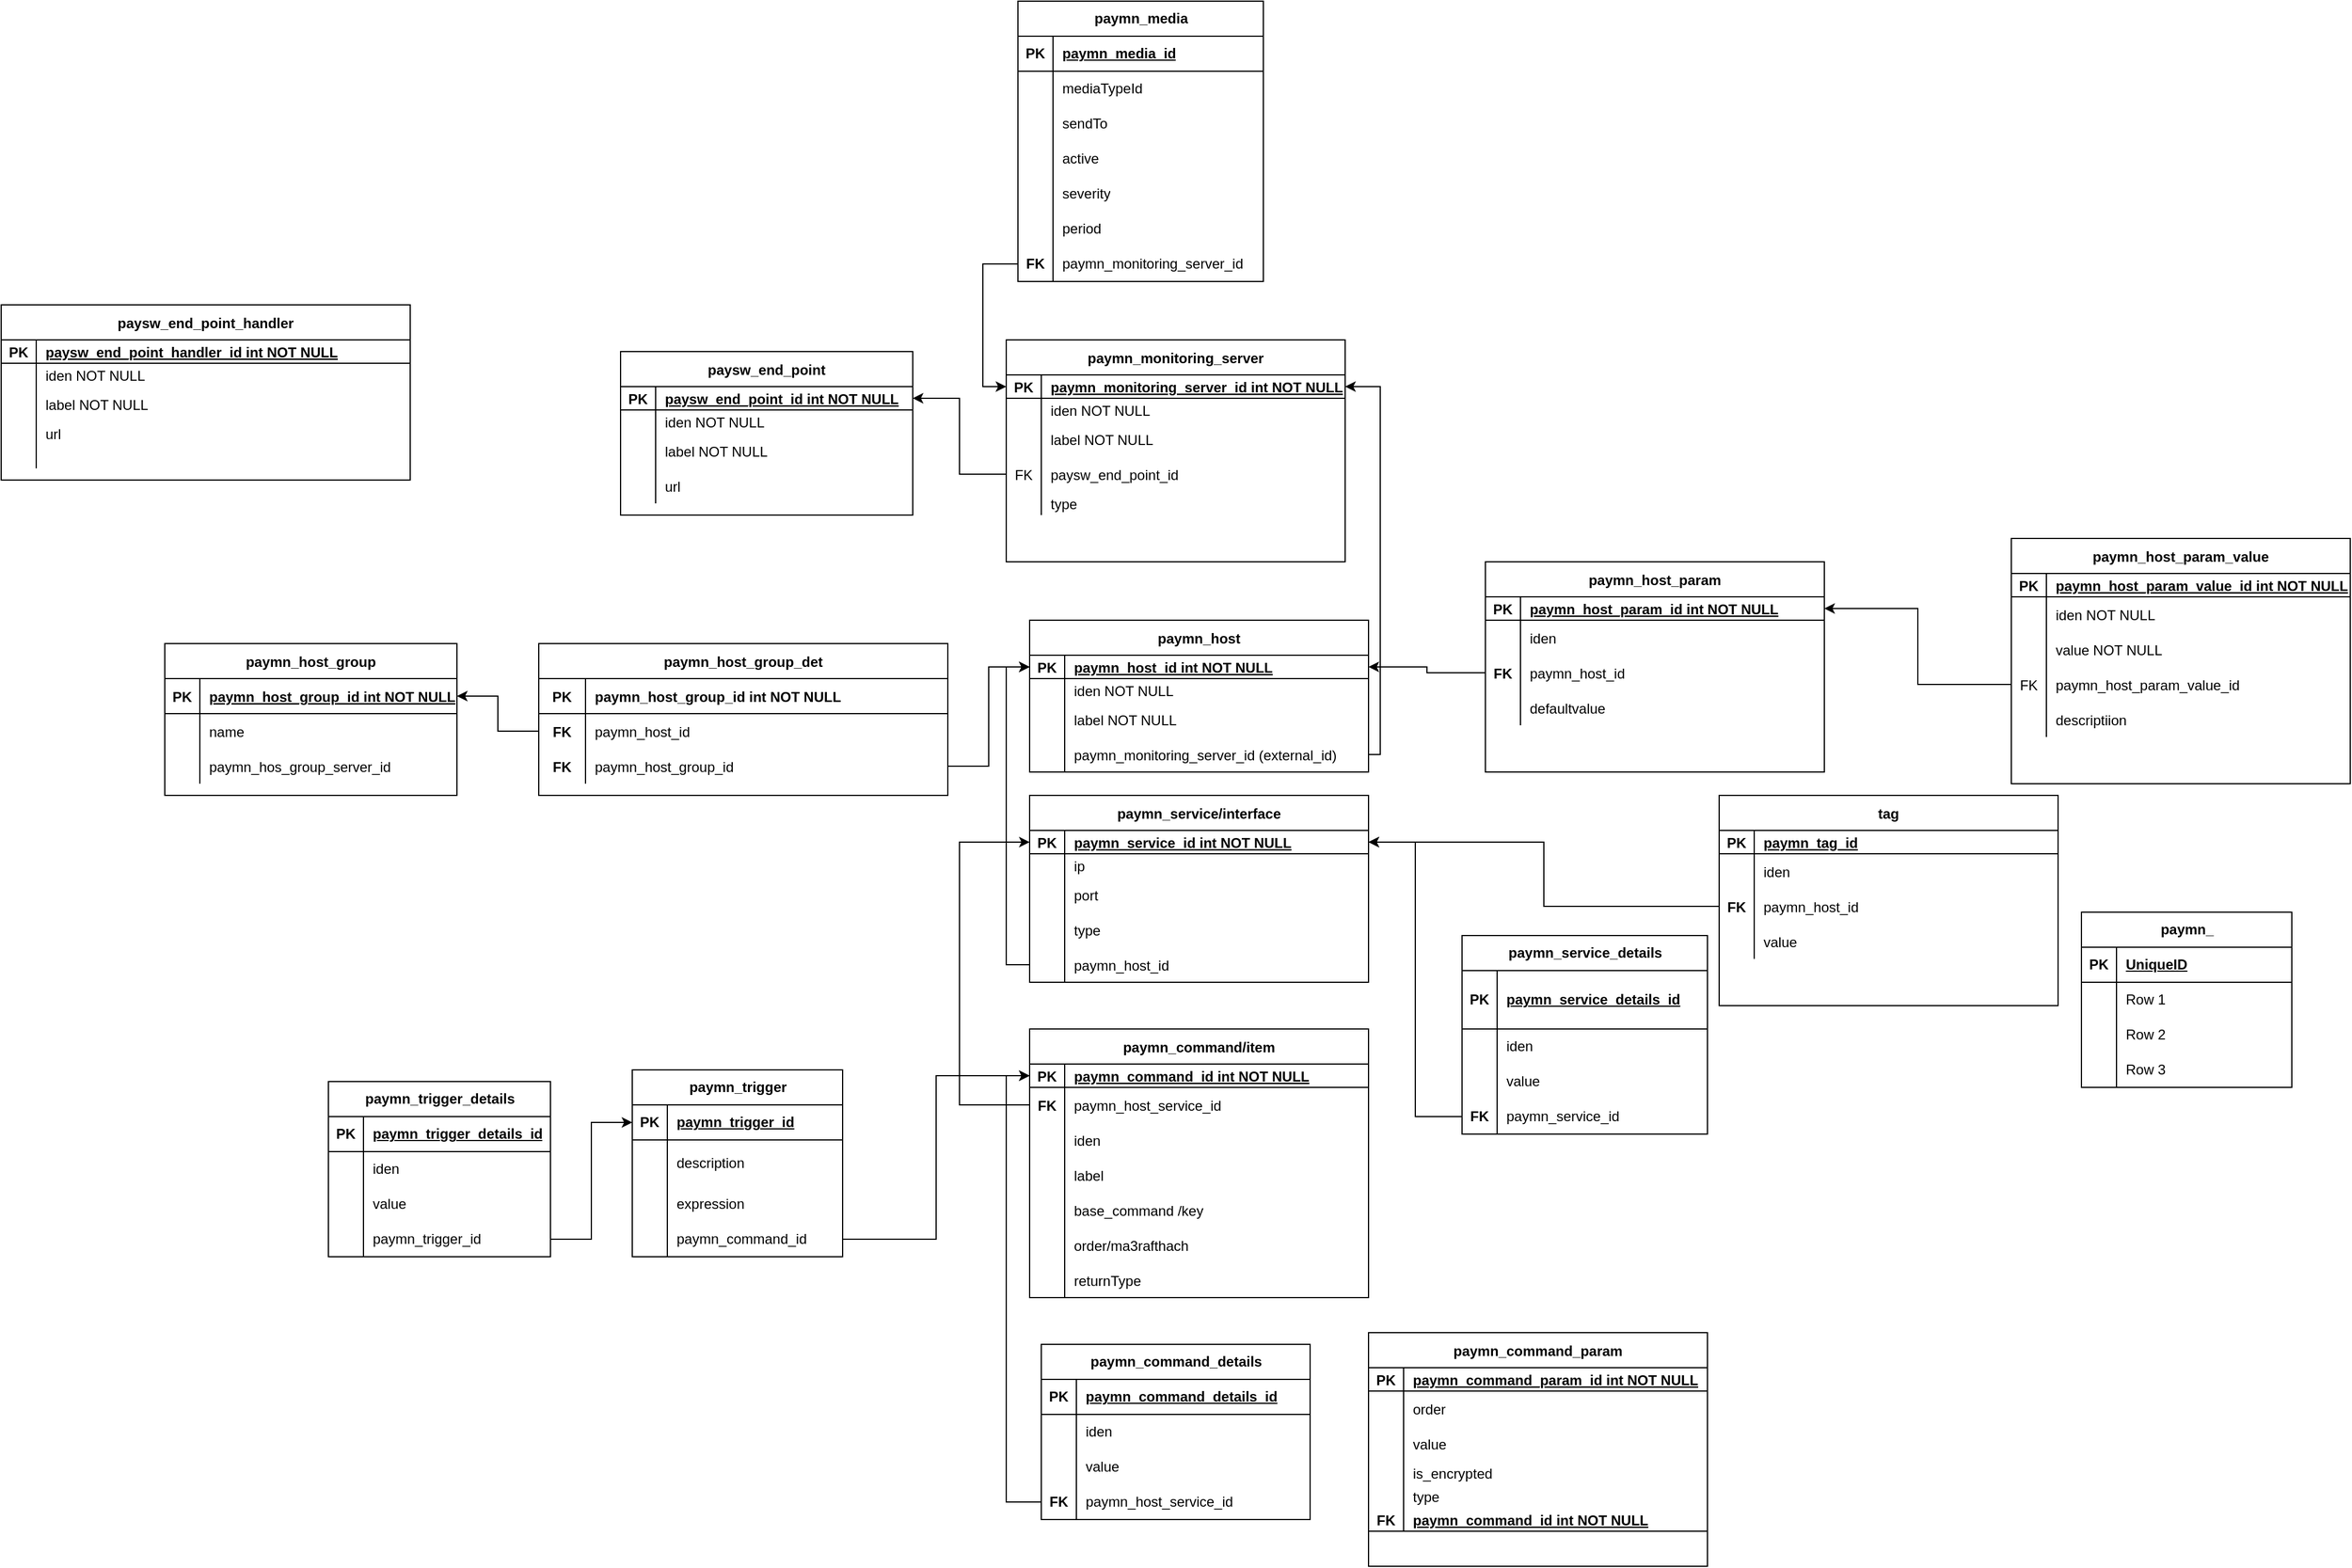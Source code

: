 <mxfile version="21.5.0" type="device">
  <diagram id="R2lEEEUBdFMjLlhIrx00" name="Page-1">
    <mxGraphModel dx="2283" dy="1701" grid="1" gridSize="10" guides="1" tooltips="1" connect="1" arrows="1" fold="1" page="1" pageScale="1" pageWidth="850" pageHeight="1100" math="0" shadow="0" extFonts="Permanent Marker^https://fonts.googleapis.com/css?family=Permanent+Marker">
      <root>
        <mxCell id="0" />
        <mxCell id="1" parent="0" />
        <mxCell id="C-vyLk0tnHw3VtMMgP7b-2" value="paymn_host_group_det" style="shape=table;startSize=30;container=1;collapsible=1;childLayout=tableLayout;fixedRows=1;rowLines=0;fontStyle=1;align=center;resizeLast=1;" parent="1" vertex="1">
          <mxGeometry x="60" y="160" width="350" height="130" as="geometry" />
        </mxCell>
        <mxCell id="C-vyLk0tnHw3VtMMgP7b-3" value="" style="shape=partialRectangle;collapsible=0;dropTarget=0;pointerEvents=0;fillColor=none;points=[[0,0.5],[1,0.5]];portConstraint=eastwest;top=0;left=0;right=0;bottom=1;" parent="C-vyLk0tnHw3VtMMgP7b-2" vertex="1">
          <mxGeometry y="30" width="350" height="30" as="geometry" />
        </mxCell>
        <mxCell id="C-vyLk0tnHw3VtMMgP7b-4" value="PK" style="shape=partialRectangle;overflow=hidden;connectable=0;fillColor=none;top=0;left=0;bottom=0;right=0;fontStyle=1;" parent="C-vyLk0tnHw3VtMMgP7b-3" vertex="1">
          <mxGeometry width="40" height="30" as="geometry">
            <mxRectangle width="40" height="30" as="alternateBounds" />
          </mxGeometry>
        </mxCell>
        <mxCell id="C-vyLk0tnHw3VtMMgP7b-5" value="paymn_host_group_id int NOT NULL " style="shape=partialRectangle;overflow=hidden;connectable=0;fillColor=none;top=0;left=0;bottom=0;right=0;align=left;spacingLeft=6;fontStyle=1;" parent="C-vyLk0tnHw3VtMMgP7b-3" vertex="1">
          <mxGeometry x="40" width="310" height="30" as="geometry">
            <mxRectangle width="310" height="30" as="alternateBounds" />
          </mxGeometry>
        </mxCell>
        <mxCell id="C-vyLk0tnHw3VtMMgP7b-9" value="" style="shape=partialRectangle;collapsible=0;dropTarget=0;pointerEvents=0;fillColor=none;points=[[0,0.5],[1,0.5]];portConstraint=eastwest;top=0;left=0;right=0;bottom=0;" parent="C-vyLk0tnHw3VtMMgP7b-2" vertex="1">
          <mxGeometry y="60" width="350" height="30" as="geometry" />
        </mxCell>
        <mxCell id="C-vyLk0tnHw3VtMMgP7b-10" value="FK" style="shape=partialRectangle;overflow=hidden;connectable=0;fillColor=none;top=0;left=0;bottom=0;right=0;fontStyle=1" parent="C-vyLk0tnHw3VtMMgP7b-9" vertex="1">
          <mxGeometry width="40" height="30" as="geometry">
            <mxRectangle width="40" height="30" as="alternateBounds" />
          </mxGeometry>
        </mxCell>
        <mxCell id="C-vyLk0tnHw3VtMMgP7b-11" value="paymn_host_id" style="shape=partialRectangle;overflow=hidden;connectable=0;fillColor=none;top=0;left=0;bottom=0;right=0;align=left;spacingLeft=6;" parent="C-vyLk0tnHw3VtMMgP7b-9" vertex="1">
          <mxGeometry x="40" width="310" height="30" as="geometry">
            <mxRectangle width="310" height="30" as="alternateBounds" />
          </mxGeometry>
        </mxCell>
        <mxCell id="FQuUgqwogucdhZghiNiC-45" value="" style="shape=partialRectangle;collapsible=0;dropTarget=0;pointerEvents=0;fillColor=none;points=[[0,0.5],[1,0.5]];portConstraint=eastwest;top=0;left=0;right=0;bottom=0;" parent="C-vyLk0tnHw3VtMMgP7b-2" vertex="1">
          <mxGeometry y="90" width="350" height="30" as="geometry" />
        </mxCell>
        <mxCell id="FQuUgqwogucdhZghiNiC-46" value="FK" style="shape=partialRectangle;overflow=hidden;connectable=0;fillColor=none;top=0;left=0;bottom=0;right=0;fontStyle=1" parent="FQuUgqwogucdhZghiNiC-45" vertex="1">
          <mxGeometry width="40" height="30" as="geometry">
            <mxRectangle width="40" height="30" as="alternateBounds" />
          </mxGeometry>
        </mxCell>
        <mxCell id="FQuUgqwogucdhZghiNiC-47" value="paymn_host_group_id" style="shape=partialRectangle;overflow=hidden;connectable=0;fillColor=none;top=0;left=0;bottom=0;right=0;align=left;spacingLeft=6;" parent="FQuUgqwogucdhZghiNiC-45" vertex="1">
          <mxGeometry x="40" width="310" height="30" as="geometry">
            <mxRectangle width="310" height="30" as="alternateBounds" />
          </mxGeometry>
        </mxCell>
        <mxCell id="C-vyLk0tnHw3VtMMgP7b-13" value="paymn_host_group" style="shape=table;startSize=30;container=1;collapsible=1;childLayout=tableLayout;fixedRows=1;rowLines=0;fontStyle=1;align=center;resizeLast=1;" parent="1" vertex="1">
          <mxGeometry x="-260" y="160" width="250" height="130.0" as="geometry" />
        </mxCell>
        <mxCell id="C-vyLk0tnHw3VtMMgP7b-14" value="" style="shape=partialRectangle;collapsible=0;dropTarget=0;pointerEvents=0;fillColor=none;points=[[0,0.5],[1,0.5]];portConstraint=eastwest;top=0;left=0;right=0;bottom=1;" parent="C-vyLk0tnHw3VtMMgP7b-13" vertex="1">
          <mxGeometry y="30" width="250" height="30" as="geometry" />
        </mxCell>
        <mxCell id="C-vyLk0tnHw3VtMMgP7b-15" value="PK" style="shape=partialRectangle;overflow=hidden;connectable=0;fillColor=none;top=0;left=0;bottom=0;right=0;fontStyle=1;" parent="C-vyLk0tnHw3VtMMgP7b-14" vertex="1">
          <mxGeometry width="30" height="30" as="geometry">
            <mxRectangle width="30" height="30" as="alternateBounds" />
          </mxGeometry>
        </mxCell>
        <mxCell id="C-vyLk0tnHw3VtMMgP7b-16" value="paymn_host_group_id int NOT NULL " style="shape=partialRectangle;overflow=hidden;connectable=0;fillColor=none;top=0;left=0;bottom=0;right=0;align=left;spacingLeft=6;fontStyle=5;" parent="C-vyLk0tnHw3VtMMgP7b-14" vertex="1">
          <mxGeometry x="30" width="220" height="30" as="geometry">
            <mxRectangle width="220" height="30" as="alternateBounds" />
          </mxGeometry>
        </mxCell>
        <mxCell id="C-vyLk0tnHw3VtMMgP7b-20" value="" style="shape=partialRectangle;collapsible=0;dropTarget=0;pointerEvents=0;fillColor=none;points=[[0,0.5],[1,0.5]];portConstraint=eastwest;top=0;left=0;right=0;bottom=0;" parent="C-vyLk0tnHw3VtMMgP7b-13" vertex="1">
          <mxGeometry y="60" width="250" height="30" as="geometry" />
        </mxCell>
        <mxCell id="C-vyLk0tnHw3VtMMgP7b-21" value="" style="shape=partialRectangle;overflow=hidden;connectable=0;fillColor=none;top=0;left=0;bottom=0;right=0;" parent="C-vyLk0tnHw3VtMMgP7b-20" vertex="1">
          <mxGeometry width="30" height="30" as="geometry">
            <mxRectangle width="30" height="30" as="alternateBounds" />
          </mxGeometry>
        </mxCell>
        <mxCell id="C-vyLk0tnHw3VtMMgP7b-22" value="name" style="shape=partialRectangle;overflow=hidden;connectable=0;fillColor=none;top=0;left=0;bottom=0;right=0;align=left;spacingLeft=6;" parent="C-vyLk0tnHw3VtMMgP7b-20" vertex="1">
          <mxGeometry x="30" width="220" height="30" as="geometry">
            <mxRectangle width="220" height="30" as="alternateBounds" />
          </mxGeometry>
        </mxCell>
        <mxCell id="FQuUgqwogucdhZghiNiC-34" value="" style="shape=partialRectangle;collapsible=0;dropTarget=0;pointerEvents=0;fillColor=none;points=[[0,0.5],[1,0.5]];portConstraint=eastwest;top=0;left=0;right=0;bottom=0;" parent="C-vyLk0tnHw3VtMMgP7b-13" vertex="1">
          <mxGeometry y="90" width="250" height="30" as="geometry" />
        </mxCell>
        <mxCell id="FQuUgqwogucdhZghiNiC-35" value="" style="shape=partialRectangle;overflow=hidden;connectable=0;fillColor=none;top=0;left=0;bottom=0;right=0;" parent="FQuUgqwogucdhZghiNiC-34" vertex="1">
          <mxGeometry width="30" height="30" as="geometry">
            <mxRectangle width="30" height="30" as="alternateBounds" />
          </mxGeometry>
        </mxCell>
        <mxCell id="FQuUgqwogucdhZghiNiC-36" value="paymn_hos_group_server_id" style="shape=partialRectangle;overflow=hidden;connectable=0;fillColor=none;top=0;left=0;bottom=0;right=0;align=left;spacingLeft=6;" parent="FQuUgqwogucdhZghiNiC-34" vertex="1">
          <mxGeometry x="30" width="220" height="30" as="geometry">
            <mxRectangle width="220" height="30" as="alternateBounds" />
          </mxGeometry>
        </mxCell>
        <mxCell id="C-vyLk0tnHw3VtMMgP7b-23" value="paymn_host" style="shape=table;startSize=30;container=1;collapsible=1;childLayout=tableLayout;fixedRows=1;rowLines=0;fontStyle=1;align=center;resizeLast=1;" parent="1" vertex="1">
          <mxGeometry x="480" y="140" width="290" height="130" as="geometry" />
        </mxCell>
        <mxCell id="C-vyLk0tnHw3VtMMgP7b-24" value="" style="shape=partialRectangle;collapsible=0;dropTarget=0;pointerEvents=0;fillColor=none;points=[[0,0.5],[1,0.5]];portConstraint=eastwest;top=0;left=0;right=0;bottom=1;" parent="C-vyLk0tnHw3VtMMgP7b-23" vertex="1">
          <mxGeometry y="30" width="290" height="20" as="geometry" />
        </mxCell>
        <mxCell id="C-vyLk0tnHw3VtMMgP7b-25" value="PK" style="shape=partialRectangle;overflow=hidden;connectable=0;fillColor=none;top=0;left=0;bottom=0;right=0;fontStyle=1;" parent="C-vyLk0tnHw3VtMMgP7b-24" vertex="1">
          <mxGeometry width="30" height="20" as="geometry">
            <mxRectangle width="30" height="20" as="alternateBounds" />
          </mxGeometry>
        </mxCell>
        <mxCell id="C-vyLk0tnHw3VtMMgP7b-26" value="paymn_host_id int NOT NULL " style="shape=partialRectangle;overflow=hidden;connectable=0;fillColor=none;top=0;left=0;bottom=0;right=0;align=left;spacingLeft=6;fontStyle=5;" parent="C-vyLk0tnHw3VtMMgP7b-24" vertex="1">
          <mxGeometry x="30" width="260" height="20" as="geometry">
            <mxRectangle width="260" height="20" as="alternateBounds" />
          </mxGeometry>
        </mxCell>
        <mxCell id="tr9QD0HW_QKVS4DK9A17-1" value="" style="shape=partialRectangle;collapsible=0;dropTarget=0;pointerEvents=0;fillColor=none;points=[[0,0.5],[1,0.5]];portConstraint=eastwest;top=0;left=0;right=0;bottom=0;" parent="C-vyLk0tnHw3VtMMgP7b-23" vertex="1">
          <mxGeometry y="50" width="290" height="20" as="geometry" />
        </mxCell>
        <mxCell id="tr9QD0HW_QKVS4DK9A17-2" value="" style="shape=partialRectangle;overflow=hidden;connectable=0;fillColor=none;top=0;left=0;bottom=0;right=0;" parent="tr9QD0HW_QKVS4DK9A17-1" vertex="1">
          <mxGeometry width="30" height="20" as="geometry">
            <mxRectangle width="30" height="20" as="alternateBounds" />
          </mxGeometry>
        </mxCell>
        <mxCell id="tr9QD0HW_QKVS4DK9A17-3" value="iden NOT NULL" style="shape=partialRectangle;overflow=hidden;connectable=0;fillColor=none;top=0;left=0;bottom=0;right=0;align=left;spacingLeft=6;" parent="tr9QD0HW_QKVS4DK9A17-1" vertex="1">
          <mxGeometry x="30" width="260" height="20" as="geometry">
            <mxRectangle width="260" height="20" as="alternateBounds" />
          </mxGeometry>
        </mxCell>
        <mxCell id="tr9QD0HW_QKVS4DK9A17-4" value="" style="shape=partialRectangle;collapsible=0;dropTarget=0;pointerEvents=0;fillColor=none;points=[[0,0.5],[1,0.5]];portConstraint=eastwest;top=0;left=0;right=0;bottom=0;" parent="C-vyLk0tnHw3VtMMgP7b-23" vertex="1">
          <mxGeometry y="70" width="290" height="30" as="geometry" />
        </mxCell>
        <mxCell id="tr9QD0HW_QKVS4DK9A17-5" value="" style="shape=partialRectangle;overflow=hidden;connectable=0;fillColor=none;top=0;left=0;bottom=0;right=0;" parent="tr9QD0HW_QKVS4DK9A17-4" vertex="1">
          <mxGeometry width="30" height="30" as="geometry">
            <mxRectangle width="30" height="30" as="alternateBounds" />
          </mxGeometry>
        </mxCell>
        <mxCell id="tr9QD0HW_QKVS4DK9A17-6" value="label NOT NULL" style="shape=partialRectangle;overflow=hidden;connectable=0;fillColor=none;top=0;left=0;bottom=0;right=0;align=left;spacingLeft=6;" parent="tr9QD0HW_QKVS4DK9A17-4" vertex="1">
          <mxGeometry x="30" width="260" height="30" as="geometry">
            <mxRectangle width="260" height="30" as="alternateBounds" />
          </mxGeometry>
        </mxCell>
        <mxCell id="tr9QD0HW_QKVS4DK9A17-129" value="" style="shape=partialRectangle;collapsible=0;dropTarget=0;pointerEvents=0;fillColor=none;points=[[0,0.5],[1,0.5]];portConstraint=eastwest;top=0;left=0;right=0;bottom=0;" parent="C-vyLk0tnHw3VtMMgP7b-23" vertex="1">
          <mxGeometry y="100" width="290" height="30" as="geometry" />
        </mxCell>
        <mxCell id="tr9QD0HW_QKVS4DK9A17-130" value="" style="shape=partialRectangle;overflow=hidden;connectable=0;fillColor=none;top=0;left=0;bottom=0;right=0;" parent="tr9QD0HW_QKVS4DK9A17-129" vertex="1">
          <mxGeometry width="30" height="30" as="geometry">
            <mxRectangle width="30" height="30" as="alternateBounds" />
          </mxGeometry>
        </mxCell>
        <mxCell id="tr9QD0HW_QKVS4DK9A17-131" value="paymn_monitoring_server_id (external_id)" style="shape=partialRectangle;overflow=hidden;connectable=0;fillColor=none;top=0;left=0;bottom=0;right=0;align=left;spacingLeft=6;" parent="tr9QD0HW_QKVS4DK9A17-129" vertex="1">
          <mxGeometry x="30" width="260" height="30" as="geometry">
            <mxRectangle width="260" height="30" as="alternateBounds" />
          </mxGeometry>
        </mxCell>
        <mxCell id="tr9QD0HW_QKVS4DK9A17-10" value="paymn_command_param" style="shape=table;startSize=30;container=1;collapsible=1;childLayout=tableLayout;fixedRows=1;rowLines=0;fontStyle=1;align=center;resizeLast=1;" parent="1" vertex="1">
          <mxGeometry x="770" y="750" width="290" height="200" as="geometry" />
        </mxCell>
        <mxCell id="tr9QD0HW_QKVS4DK9A17-11" value="" style="shape=partialRectangle;collapsible=0;dropTarget=0;pointerEvents=0;fillColor=none;points=[[0,0.5],[1,0.5]];portConstraint=eastwest;top=0;left=0;right=0;bottom=1;" parent="tr9QD0HW_QKVS4DK9A17-10" vertex="1">
          <mxGeometry y="30" width="290" height="20" as="geometry" />
        </mxCell>
        <mxCell id="tr9QD0HW_QKVS4DK9A17-12" value="PK" style="shape=partialRectangle;overflow=hidden;connectable=0;fillColor=none;top=0;left=0;bottom=0;right=0;fontStyle=1;" parent="tr9QD0HW_QKVS4DK9A17-11" vertex="1">
          <mxGeometry width="30" height="20" as="geometry">
            <mxRectangle width="30" height="20" as="alternateBounds" />
          </mxGeometry>
        </mxCell>
        <mxCell id="tr9QD0HW_QKVS4DK9A17-13" value="paymn_command_param_id int NOT NULL " style="shape=partialRectangle;overflow=hidden;connectable=0;fillColor=none;top=0;left=0;bottom=0;right=0;align=left;spacingLeft=6;fontStyle=5;" parent="tr9QD0HW_QKVS4DK9A17-11" vertex="1">
          <mxGeometry x="30" width="260" height="20" as="geometry">
            <mxRectangle width="260" height="20" as="alternateBounds" />
          </mxGeometry>
        </mxCell>
        <mxCell id="tr9QD0HW_QKVS4DK9A17-17" value="" style="shape=partialRectangle;collapsible=0;dropTarget=0;pointerEvents=0;fillColor=none;points=[[0,0.5],[1,0.5]];portConstraint=eastwest;top=0;left=0;right=0;bottom=0;" parent="tr9QD0HW_QKVS4DK9A17-10" vertex="1">
          <mxGeometry y="50" width="290" height="30" as="geometry" />
        </mxCell>
        <mxCell id="tr9QD0HW_QKVS4DK9A17-18" value="" style="shape=partialRectangle;overflow=hidden;connectable=0;fillColor=none;top=0;left=0;bottom=0;right=0;" parent="tr9QD0HW_QKVS4DK9A17-17" vertex="1">
          <mxGeometry width="30" height="30" as="geometry">
            <mxRectangle width="30" height="30" as="alternateBounds" />
          </mxGeometry>
        </mxCell>
        <mxCell id="tr9QD0HW_QKVS4DK9A17-19" value="order" style="shape=partialRectangle;overflow=hidden;connectable=0;fillColor=none;top=0;left=0;bottom=0;right=0;align=left;spacingLeft=6;" parent="tr9QD0HW_QKVS4DK9A17-17" vertex="1">
          <mxGeometry x="30" width="260" height="30" as="geometry">
            <mxRectangle width="260" height="30" as="alternateBounds" />
          </mxGeometry>
        </mxCell>
        <mxCell id="tr9QD0HW_QKVS4DK9A17-20" value="" style="shape=partialRectangle;collapsible=0;dropTarget=0;pointerEvents=0;fillColor=none;points=[[0,0.5],[1,0.5]];portConstraint=eastwest;top=0;left=0;right=0;bottom=0;" parent="tr9QD0HW_QKVS4DK9A17-10" vertex="1">
          <mxGeometry y="80" width="290" height="30" as="geometry" />
        </mxCell>
        <mxCell id="tr9QD0HW_QKVS4DK9A17-21" value="" style="shape=partialRectangle;overflow=hidden;connectable=0;fillColor=none;top=0;left=0;bottom=0;right=0;" parent="tr9QD0HW_QKVS4DK9A17-20" vertex="1">
          <mxGeometry width="30" height="30" as="geometry">
            <mxRectangle width="30" height="30" as="alternateBounds" />
          </mxGeometry>
        </mxCell>
        <mxCell id="tr9QD0HW_QKVS4DK9A17-22" value="value" style="shape=partialRectangle;overflow=hidden;connectable=0;fillColor=none;top=0;left=0;bottom=0;right=0;align=left;spacingLeft=6;" parent="tr9QD0HW_QKVS4DK9A17-20" vertex="1">
          <mxGeometry x="30" width="260" height="30" as="geometry">
            <mxRectangle width="260" height="30" as="alternateBounds" />
          </mxGeometry>
        </mxCell>
        <mxCell id="tr9QD0HW_QKVS4DK9A17-23" value="" style="shape=partialRectangle;collapsible=0;dropTarget=0;pointerEvents=0;fillColor=none;points=[[0,0.5],[1,0.5]];portConstraint=eastwest;top=0;left=0;right=0;bottom=0;" parent="tr9QD0HW_QKVS4DK9A17-10" vertex="1">
          <mxGeometry y="110" width="290" height="20" as="geometry" />
        </mxCell>
        <mxCell id="tr9QD0HW_QKVS4DK9A17-24" value="" style="shape=partialRectangle;overflow=hidden;connectable=0;fillColor=none;top=0;left=0;bottom=0;right=0;" parent="tr9QD0HW_QKVS4DK9A17-23" vertex="1">
          <mxGeometry width="30" height="20" as="geometry">
            <mxRectangle width="30" height="20" as="alternateBounds" />
          </mxGeometry>
        </mxCell>
        <mxCell id="tr9QD0HW_QKVS4DK9A17-25" value="is_encrypted" style="shape=partialRectangle;overflow=hidden;connectable=0;fillColor=none;top=0;left=0;bottom=0;right=0;align=left;spacingLeft=6;" parent="tr9QD0HW_QKVS4DK9A17-23" vertex="1">
          <mxGeometry x="30" width="260" height="20" as="geometry">
            <mxRectangle width="260" height="20" as="alternateBounds" />
          </mxGeometry>
        </mxCell>
        <mxCell id="tr9QD0HW_QKVS4DK9A17-184" value="" style="shape=partialRectangle;collapsible=0;dropTarget=0;pointerEvents=0;fillColor=none;points=[[0,0.5],[1,0.5]];portConstraint=eastwest;top=0;left=0;right=0;bottom=0;" parent="tr9QD0HW_QKVS4DK9A17-10" vertex="1">
          <mxGeometry y="130" width="290" height="20" as="geometry" />
        </mxCell>
        <mxCell id="tr9QD0HW_QKVS4DK9A17-185" value="" style="shape=partialRectangle;overflow=hidden;connectable=0;fillColor=none;top=0;left=0;bottom=0;right=0;" parent="tr9QD0HW_QKVS4DK9A17-184" vertex="1">
          <mxGeometry width="30" height="20" as="geometry">
            <mxRectangle width="30" height="20" as="alternateBounds" />
          </mxGeometry>
        </mxCell>
        <mxCell id="tr9QD0HW_QKVS4DK9A17-186" value="type" style="shape=partialRectangle;overflow=hidden;connectable=0;fillColor=none;top=0;left=0;bottom=0;right=0;align=left;spacingLeft=6;" parent="tr9QD0HW_QKVS4DK9A17-184" vertex="1">
          <mxGeometry x="30" width="260" height="20" as="geometry">
            <mxRectangle width="260" height="20" as="alternateBounds" />
          </mxGeometry>
        </mxCell>
        <mxCell id="tr9QD0HW_QKVS4DK9A17-187" value="" style="shape=partialRectangle;collapsible=0;dropTarget=0;pointerEvents=0;fillColor=none;points=[[0,0.5],[1,0.5]];portConstraint=eastwest;top=0;left=0;right=0;bottom=1;" parent="tr9QD0HW_QKVS4DK9A17-10" vertex="1">
          <mxGeometry y="150" width="290" height="20" as="geometry" />
        </mxCell>
        <mxCell id="tr9QD0HW_QKVS4DK9A17-188" value="FK" style="shape=partialRectangle;overflow=hidden;connectable=0;fillColor=none;top=0;left=0;bottom=0;right=0;fontStyle=1;" parent="tr9QD0HW_QKVS4DK9A17-187" vertex="1">
          <mxGeometry width="30" height="20" as="geometry">
            <mxRectangle width="30" height="20" as="alternateBounds" />
          </mxGeometry>
        </mxCell>
        <mxCell id="tr9QD0HW_QKVS4DK9A17-189" value="paymn_command_id int NOT NULL " style="shape=partialRectangle;overflow=hidden;connectable=0;fillColor=none;top=0;left=0;bottom=0;right=0;align=left;spacingLeft=6;fontStyle=5;" parent="tr9QD0HW_QKVS4DK9A17-187" vertex="1">
          <mxGeometry x="30" width="260" height="20" as="geometry">
            <mxRectangle width="260" height="20" as="alternateBounds" />
          </mxGeometry>
        </mxCell>
        <mxCell id="tr9QD0HW_QKVS4DK9A17-27" value="paysw_end_point" style="shape=table;startSize=30;container=1;collapsible=1;childLayout=tableLayout;fixedRows=1;rowLines=0;fontStyle=1;align=center;resizeLast=1;" parent="1" vertex="1">
          <mxGeometry x="130" y="-90" width="250" height="140" as="geometry" />
        </mxCell>
        <mxCell id="tr9QD0HW_QKVS4DK9A17-28" value="" style="shape=partialRectangle;collapsible=0;dropTarget=0;pointerEvents=0;fillColor=none;points=[[0,0.5],[1,0.5]];portConstraint=eastwest;top=0;left=0;right=0;bottom=1;" parent="tr9QD0HW_QKVS4DK9A17-27" vertex="1">
          <mxGeometry y="30" width="250" height="20" as="geometry" />
        </mxCell>
        <mxCell id="tr9QD0HW_QKVS4DK9A17-29" value="PK" style="shape=partialRectangle;overflow=hidden;connectable=0;fillColor=none;top=0;left=0;bottom=0;right=0;fontStyle=1;" parent="tr9QD0HW_QKVS4DK9A17-28" vertex="1">
          <mxGeometry width="30" height="20" as="geometry">
            <mxRectangle width="30" height="20" as="alternateBounds" />
          </mxGeometry>
        </mxCell>
        <mxCell id="tr9QD0HW_QKVS4DK9A17-30" value="paysw_end_point_id int NOT NULL " style="shape=partialRectangle;overflow=hidden;connectable=0;fillColor=none;top=0;left=0;bottom=0;right=0;align=left;spacingLeft=6;fontStyle=5;" parent="tr9QD0HW_QKVS4DK9A17-28" vertex="1">
          <mxGeometry x="30" width="220" height="20" as="geometry">
            <mxRectangle width="220" height="20" as="alternateBounds" />
          </mxGeometry>
        </mxCell>
        <mxCell id="tr9QD0HW_QKVS4DK9A17-31" value="" style="shape=partialRectangle;collapsible=0;dropTarget=0;pointerEvents=0;fillColor=none;points=[[0,0.5],[1,0.5]];portConstraint=eastwest;top=0;left=0;right=0;bottom=0;" parent="tr9QD0HW_QKVS4DK9A17-27" vertex="1">
          <mxGeometry y="50" width="250" height="20" as="geometry" />
        </mxCell>
        <mxCell id="tr9QD0HW_QKVS4DK9A17-32" value="" style="shape=partialRectangle;overflow=hidden;connectable=0;fillColor=none;top=0;left=0;bottom=0;right=0;" parent="tr9QD0HW_QKVS4DK9A17-31" vertex="1">
          <mxGeometry width="30" height="20" as="geometry">
            <mxRectangle width="30" height="20" as="alternateBounds" />
          </mxGeometry>
        </mxCell>
        <mxCell id="tr9QD0HW_QKVS4DK9A17-33" value="iden NOT NULL" style="shape=partialRectangle;overflow=hidden;connectable=0;fillColor=none;top=0;left=0;bottom=0;right=0;align=left;spacingLeft=6;" parent="tr9QD0HW_QKVS4DK9A17-31" vertex="1">
          <mxGeometry x="30" width="220" height="20" as="geometry">
            <mxRectangle width="220" height="20" as="alternateBounds" />
          </mxGeometry>
        </mxCell>
        <mxCell id="tr9QD0HW_QKVS4DK9A17-34" value="" style="shape=partialRectangle;collapsible=0;dropTarget=0;pointerEvents=0;fillColor=none;points=[[0,0.5],[1,0.5]];portConstraint=eastwest;top=0;left=0;right=0;bottom=0;" parent="tr9QD0HW_QKVS4DK9A17-27" vertex="1">
          <mxGeometry y="70" width="250" height="30" as="geometry" />
        </mxCell>
        <mxCell id="tr9QD0HW_QKVS4DK9A17-35" value="" style="shape=partialRectangle;overflow=hidden;connectable=0;fillColor=none;top=0;left=0;bottom=0;right=0;" parent="tr9QD0HW_QKVS4DK9A17-34" vertex="1">
          <mxGeometry width="30" height="30" as="geometry">
            <mxRectangle width="30" height="30" as="alternateBounds" />
          </mxGeometry>
        </mxCell>
        <mxCell id="tr9QD0HW_QKVS4DK9A17-36" value="label NOT NULL" style="shape=partialRectangle;overflow=hidden;connectable=0;fillColor=none;top=0;left=0;bottom=0;right=0;align=left;spacingLeft=6;" parent="tr9QD0HW_QKVS4DK9A17-34" vertex="1">
          <mxGeometry x="30" width="220" height="30" as="geometry">
            <mxRectangle width="220" height="30" as="alternateBounds" />
          </mxGeometry>
        </mxCell>
        <mxCell id="DjT5_OvzSEPe0n9fySMP-1" value="" style="shape=partialRectangle;collapsible=0;dropTarget=0;pointerEvents=0;fillColor=none;points=[[0,0.5],[1,0.5]];portConstraint=eastwest;top=0;left=0;right=0;bottom=0;" parent="tr9QD0HW_QKVS4DK9A17-27" vertex="1">
          <mxGeometry y="100" width="250" height="30" as="geometry" />
        </mxCell>
        <mxCell id="DjT5_OvzSEPe0n9fySMP-2" value="" style="shape=partialRectangle;overflow=hidden;connectable=0;fillColor=none;top=0;left=0;bottom=0;right=0;" parent="DjT5_OvzSEPe0n9fySMP-1" vertex="1">
          <mxGeometry width="30" height="30" as="geometry">
            <mxRectangle width="30" height="30" as="alternateBounds" />
          </mxGeometry>
        </mxCell>
        <mxCell id="DjT5_OvzSEPe0n9fySMP-3" value="url" style="shape=partialRectangle;overflow=hidden;connectable=0;fillColor=none;top=0;left=0;bottom=0;right=0;align=left;spacingLeft=6;" parent="DjT5_OvzSEPe0n9fySMP-1" vertex="1">
          <mxGeometry x="30" width="220" height="30" as="geometry">
            <mxRectangle width="220" height="30" as="alternateBounds" />
          </mxGeometry>
        </mxCell>
        <mxCell id="tr9QD0HW_QKVS4DK9A17-43" value="paysw_end_point_handler" style="shape=table;startSize=30;container=1;collapsible=1;childLayout=tableLayout;fixedRows=1;rowLines=0;fontStyle=1;align=center;resizeLast=1;" parent="1" vertex="1">
          <mxGeometry x="-400" y="-130" width="350" height="150" as="geometry" />
        </mxCell>
        <mxCell id="tr9QD0HW_QKVS4DK9A17-44" value="" style="shape=partialRectangle;collapsible=0;dropTarget=0;pointerEvents=0;fillColor=none;points=[[0,0.5],[1,0.5]];portConstraint=eastwest;top=0;left=0;right=0;bottom=1;" parent="tr9QD0HW_QKVS4DK9A17-43" vertex="1">
          <mxGeometry y="30" width="350" height="20" as="geometry" />
        </mxCell>
        <mxCell id="tr9QD0HW_QKVS4DK9A17-45" value="PK" style="shape=partialRectangle;overflow=hidden;connectable=0;fillColor=none;top=0;left=0;bottom=0;right=0;fontStyle=1;" parent="tr9QD0HW_QKVS4DK9A17-44" vertex="1">
          <mxGeometry width="30" height="20" as="geometry">
            <mxRectangle width="30" height="20" as="alternateBounds" />
          </mxGeometry>
        </mxCell>
        <mxCell id="tr9QD0HW_QKVS4DK9A17-46" value="paysw_end_point_handler_id int NOT NULL " style="shape=partialRectangle;overflow=hidden;connectable=0;fillColor=none;top=0;left=0;bottom=0;right=0;align=left;spacingLeft=6;fontStyle=5;" parent="tr9QD0HW_QKVS4DK9A17-44" vertex="1">
          <mxGeometry x="30" width="320" height="20" as="geometry">
            <mxRectangle width="320" height="20" as="alternateBounds" />
          </mxGeometry>
        </mxCell>
        <mxCell id="tr9QD0HW_QKVS4DK9A17-47" value="" style="shape=partialRectangle;collapsible=0;dropTarget=0;pointerEvents=0;fillColor=none;points=[[0,0.5],[1,0.5]];portConstraint=eastwest;top=0;left=0;right=0;bottom=0;" parent="tr9QD0HW_QKVS4DK9A17-43" vertex="1">
          <mxGeometry y="50" width="350" height="20" as="geometry" />
        </mxCell>
        <mxCell id="tr9QD0HW_QKVS4DK9A17-48" value="" style="shape=partialRectangle;overflow=hidden;connectable=0;fillColor=none;top=0;left=0;bottom=0;right=0;" parent="tr9QD0HW_QKVS4DK9A17-47" vertex="1">
          <mxGeometry width="30" height="20" as="geometry">
            <mxRectangle width="30" height="20" as="alternateBounds" />
          </mxGeometry>
        </mxCell>
        <mxCell id="tr9QD0HW_QKVS4DK9A17-49" value="iden NOT NULL" style="shape=partialRectangle;overflow=hidden;connectable=0;fillColor=none;top=0;left=0;bottom=0;right=0;align=left;spacingLeft=6;" parent="tr9QD0HW_QKVS4DK9A17-47" vertex="1">
          <mxGeometry x="30" width="320" height="20" as="geometry">
            <mxRectangle width="320" height="20" as="alternateBounds" />
          </mxGeometry>
        </mxCell>
        <mxCell id="tr9QD0HW_QKVS4DK9A17-50" value="" style="shape=partialRectangle;collapsible=0;dropTarget=0;pointerEvents=0;fillColor=none;points=[[0,0.5],[1,0.5]];portConstraint=eastwest;top=0;left=0;right=0;bottom=0;" parent="tr9QD0HW_QKVS4DK9A17-43" vertex="1">
          <mxGeometry y="70" width="350" height="30" as="geometry" />
        </mxCell>
        <mxCell id="tr9QD0HW_QKVS4DK9A17-51" value="" style="shape=partialRectangle;overflow=hidden;connectable=0;fillColor=none;top=0;left=0;bottom=0;right=0;" parent="tr9QD0HW_QKVS4DK9A17-50" vertex="1">
          <mxGeometry width="30" height="30" as="geometry">
            <mxRectangle width="30" height="30" as="alternateBounds" />
          </mxGeometry>
        </mxCell>
        <mxCell id="tr9QD0HW_QKVS4DK9A17-52" value="label NOT NULL" style="shape=partialRectangle;overflow=hidden;connectable=0;fillColor=none;top=0;left=0;bottom=0;right=0;align=left;spacingLeft=6;" parent="tr9QD0HW_QKVS4DK9A17-50" vertex="1">
          <mxGeometry x="30" width="320" height="30" as="geometry">
            <mxRectangle width="320" height="30" as="alternateBounds" />
          </mxGeometry>
        </mxCell>
        <mxCell id="tr9QD0HW_QKVS4DK9A17-53" value="" style="shape=partialRectangle;collapsible=0;dropTarget=0;pointerEvents=0;fillColor=none;points=[[0,0.5],[1,0.5]];portConstraint=eastwest;top=0;left=0;right=0;bottom=0;" parent="tr9QD0HW_QKVS4DK9A17-43" vertex="1">
          <mxGeometry y="100" width="350" height="20" as="geometry" />
        </mxCell>
        <mxCell id="tr9QD0HW_QKVS4DK9A17-54" value="" style="shape=partialRectangle;overflow=hidden;connectable=0;fillColor=none;top=0;left=0;bottom=0;right=0;" parent="tr9QD0HW_QKVS4DK9A17-53" vertex="1">
          <mxGeometry width="30" height="20" as="geometry">
            <mxRectangle width="30" height="20" as="alternateBounds" />
          </mxGeometry>
        </mxCell>
        <mxCell id="tr9QD0HW_QKVS4DK9A17-55" value="url" style="shape=partialRectangle;overflow=hidden;connectable=0;fillColor=none;top=0;left=0;bottom=0;right=0;align=left;spacingLeft=6;" parent="tr9QD0HW_QKVS4DK9A17-53" vertex="1">
          <mxGeometry x="30" width="320" height="20" as="geometry">
            <mxRectangle width="320" height="20" as="alternateBounds" />
          </mxGeometry>
        </mxCell>
        <mxCell id="tr9QD0HW_QKVS4DK9A17-59" value="" style="shape=partialRectangle;collapsible=0;dropTarget=0;pointerEvents=0;fillColor=none;points=[[0,0.5],[1,0.5]];portConstraint=eastwest;top=0;left=0;right=0;bottom=0;" parent="tr9QD0HW_QKVS4DK9A17-43" vertex="1">
          <mxGeometry y="120" width="350" height="20" as="geometry" />
        </mxCell>
        <mxCell id="tr9QD0HW_QKVS4DK9A17-60" value="" style="shape=partialRectangle;overflow=hidden;connectable=0;fillColor=none;top=0;left=0;bottom=0;right=0;" parent="tr9QD0HW_QKVS4DK9A17-59" vertex="1">
          <mxGeometry width="30" height="20" as="geometry">
            <mxRectangle width="30" height="20" as="alternateBounds" />
          </mxGeometry>
        </mxCell>
        <mxCell id="tr9QD0HW_QKVS4DK9A17-61" value="" style="shape=partialRectangle;overflow=hidden;connectable=0;fillColor=none;top=0;left=0;bottom=0;right=0;align=left;spacingLeft=6;" parent="tr9QD0HW_QKVS4DK9A17-59" vertex="1">
          <mxGeometry x="30" width="320" height="20" as="geometry">
            <mxRectangle width="320" height="20" as="alternateBounds" />
          </mxGeometry>
        </mxCell>
        <mxCell id="tr9QD0HW_QKVS4DK9A17-63" style="edgeStyle=orthogonalEdgeStyle;rounded=0;orthogonalLoop=1;jettySize=auto;html=1;exitX=0;exitY=0.5;exitDx=0;exitDy=0;entryX=1;entryY=0.5;entryDx=0;entryDy=0;" parent="1" source="tr9QD0HW_QKVS4DK9A17-74" target="tr9QD0HW_QKVS4DK9A17-28" edge="1">
          <mxGeometry relative="1" as="geometry" />
        </mxCell>
        <mxCell id="tr9QD0HW_QKVS4DK9A17-64" value="paymn_monitoring_server" style="shape=table;startSize=30;container=1;collapsible=1;childLayout=tableLayout;fixedRows=1;rowLines=0;fontStyle=1;align=center;resizeLast=1;" parent="1" vertex="1">
          <mxGeometry x="460" y="-100" width="290" height="190" as="geometry" />
        </mxCell>
        <mxCell id="tr9QD0HW_QKVS4DK9A17-65" value="" style="shape=partialRectangle;collapsible=0;dropTarget=0;pointerEvents=0;fillColor=none;points=[[0,0.5],[1,0.5]];portConstraint=eastwest;top=0;left=0;right=0;bottom=1;" parent="tr9QD0HW_QKVS4DK9A17-64" vertex="1">
          <mxGeometry y="30" width="290" height="20" as="geometry" />
        </mxCell>
        <mxCell id="tr9QD0HW_QKVS4DK9A17-66" value="PK" style="shape=partialRectangle;overflow=hidden;connectable=0;fillColor=none;top=0;left=0;bottom=0;right=0;fontStyle=1;" parent="tr9QD0HW_QKVS4DK9A17-65" vertex="1">
          <mxGeometry width="30" height="20" as="geometry">
            <mxRectangle width="30" height="20" as="alternateBounds" />
          </mxGeometry>
        </mxCell>
        <mxCell id="tr9QD0HW_QKVS4DK9A17-67" value="paymn_monitoring_server_id int NOT NULL " style="shape=partialRectangle;overflow=hidden;connectable=0;fillColor=none;top=0;left=0;bottom=0;right=0;align=left;spacingLeft=6;fontStyle=5;" parent="tr9QD0HW_QKVS4DK9A17-65" vertex="1">
          <mxGeometry x="30" width="260" height="20" as="geometry">
            <mxRectangle width="260" height="20" as="alternateBounds" />
          </mxGeometry>
        </mxCell>
        <mxCell id="tr9QD0HW_QKVS4DK9A17-68" value="" style="shape=partialRectangle;collapsible=0;dropTarget=0;pointerEvents=0;fillColor=none;points=[[0,0.5],[1,0.5]];portConstraint=eastwest;top=0;left=0;right=0;bottom=0;" parent="tr9QD0HW_QKVS4DK9A17-64" vertex="1">
          <mxGeometry y="50" width="290" height="20" as="geometry" />
        </mxCell>
        <mxCell id="tr9QD0HW_QKVS4DK9A17-69" value="" style="shape=partialRectangle;overflow=hidden;connectable=0;fillColor=none;top=0;left=0;bottom=0;right=0;" parent="tr9QD0HW_QKVS4DK9A17-68" vertex="1">
          <mxGeometry width="30" height="20" as="geometry">
            <mxRectangle width="30" height="20" as="alternateBounds" />
          </mxGeometry>
        </mxCell>
        <mxCell id="tr9QD0HW_QKVS4DK9A17-70" value="iden NOT NULL" style="shape=partialRectangle;overflow=hidden;connectable=0;fillColor=none;top=0;left=0;bottom=0;right=0;align=left;spacingLeft=6;" parent="tr9QD0HW_QKVS4DK9A17-68" vertex="1">
          <mxGeometry x="30" width="260" height="20" as="geometry">
            <mxRectangle width="260" height="20" as="alternateBounds" />
          </mxGeometry>
        </mxCell>
        <mxCell id="tr9QD0HW_QKVS4DK9A17-71" value="" style="shape=partialRectangle;collapsible=0;dropTarget=0;pointerEvents=0;fillColor=none;points=[[0,0.5],[1,0.5]];portConstraint=eastwest;top=0;left=0;right=0;bottom=0;" parent="tr9QD0HW_QKVS4DK9A17-64" vertex="1">
          <mxGeometry y="70" width="290" height="30" as="geometry" />
        </mxCell>
        <mxCell id="tr9QD0HW_QKVS4DK9A17-72" value="" style="shape=partialRectangle;overflow=hidden;connectable=0;fillColor=none;top=0;left=0;bottom=0;right=0;" parent="tr9QD0HW_QKVS4DK9A17-71" vertex="1">
          <mxGeometry width="30" height="30" as="geometry">
            <mxRectangle width="30" height="30" as="alternateBounds" />
          </mxGeometry>
        </mxCell>
        <mxCell id="tr9QD0HW_QKVS4DK9A17-73" value="label NOT NULL" style="shape=partialRectangle;overflow=hidden;connectable=0;fillColor=none;top=0;left=0;bottom=0;right=0;align=left;spacingLeft=6;" parent="tr9QD0HW_QKVS4DK9A17-71" vertex="1">
          <mxGeometry x="30" width="260" height="30" as="geometry">
            <mxRectangle width="260" height="30" as="alternateBounds" />
          </mxGeometry>
        </mxCell>
        <mxCell id="tr9QD0HW_QKVS4DK9A17-74" value="" style="shape=partialRectangle;collapsible=0;dropTarget=0;pointerEvents=0;fillColor=none;points=[[0,0.5],[1,0.5]];portConstraint=eastwest;top=0;left=0;right=0;bottom=0;" parent="tr9QD0HW_QKVS4DK9A17-64" vertex="1">
          <mxGeometry y="100" width="290" height="30" as="geometry" />
        </mxCell>
        <mxCell id="tr9QD0HW_QKVS4DK9A17-75" value="FK" style="shape=partialRectangle;overflow=hidden;connectable=0;fillColor=none;top=0;left=0;bottom=0;right=0;" parent="tr9QD0HW_QKVS4DK9A17-74" vertex="1">
          <mxGeometry width="30" height="30" as="geometry">
            <mxRectangle width="30" height="30" as="alternateBounds" />
          </mxGeometry>
        </mxCell>
        <mxCell id="tr9QD0HW_QKVS4DK9A17-76" value="paysw_end_point_id" style="shape=partialRectangle;overflow=hidden;connectable=0;fillColor=none;top=0;left=0;bottom=0;right=0;align=left;spacingLeft=6;" parent="tr9QD0HW_QKVS4DK9A17-74" vertex="1">
          <mxGeometry x="30" width="260" height="30" as="geometry">
            <mxRectangle width="260" height="30" as="alternateBounds" />
          </mxGeometry>
        </mxCell>
        <mxCell id="tr9QD0HW_QKVS4DK9A17-77" value="" style="shape=partialRectangle;collapsible=0;dropTarget=0;pointerEvents=0;fillColor=none;points=[[0,0.5],[1,0.5]];portConstraint=eastwest;top=0;left=0;right=0;bottom=0;" parent="tr9QD0HW_QKVS4DK9A17-64" vertex="1">
          <mxGeometry y="130" width="290" height="20" as="geometry" />
        </mxCell>
        <mxCell id="tr9QD0HW_QKVS4DK9A17-78" value="" style="shape=partialRectangle;overflow=hidden;connectable=0;fillColor=none;top=0;left=0;bottom=0;right=0;" parent="tr9QD0HW_QKVS4DK9A17-77" vertex="1">
          <mxGeometry width="30" height="20" as="geometry">
            <mxRectangle width="30" height="20" as="alternateBounds" />
          </mxGeometry>
        </mxCell>
        <mxCell id="tr9QD0HW_QKVS4DK9A17-79" value="type" style="shape=partialRectangle;overflow=hidden;connectable=0;fillColor=none;top=0;left=0;bottom=0;right=0;align=left;spacingLeft=6;" parent="tr9QD0HW_QKVS4DK9A17-77" vertex="1">
          <mxGeometry x="30" width="260" height="20" as="geometry">
            <mxRectangle width="260" height="20" as="alternateBounds" />
          </mxGeometry>
        </mxCell>
        <mxCell id="tr9QD0HW_QKVS4DK9A17-83" style="edgeStyle=orthogonalEdgeStyle;rounded=0;orthogonalLoop=1;jettySize=auto;html=1;entryX=1;entryY=0.5;entryDx=0;entryDy=0;exitX=1;exitY=0.5;exitDx=0;exitDy=0;" parent="1" source="tr9QD0HW_QKVS4DK9A17-129" target="tr9QD0HW_QKVS4DK9A17-65" edge="1">
          <mxGeometry relative="1" as="geometry">
            <mxPoint x="780" y="280" as="sourcePoint" />
            <Array as="points">
              <mxPoint x="780" y="255" />
              <mxPoint x="780" y="-60" />
            </Array>
          </mxGeometry>
        </mxCell>
        <mxCell id="tr9QD0HW_QKVS4DK9A17-84" value="paymn_service/interface" style="shape=table;startSize=30;container=1;collapsible=1;childLayout=tableLayout;fixedRows=1;rowLines=0;fontStyle=1;align=center;resizeLast=1;" parent="1" vertex="1">
          <mxGeometry x="480" y="290" width="290" height="160" as="geometry" />
        </mxCell>
        <mxCell id="tr9QD0HW_QKVS4DK9A17-85" value="" style="shape=partialRectangle;collapsible=0;dropTarget=0;pointerEvents=0;fillColor=none;points=[[0,0.5],[1,0.5]];portConstraint=eastwest;top=0;left=0;right=0;bottom=1;" parent="tr9QD0HW_QKVS4DK9A17-84" vertex="1">
          <mxGeometry y="30" width="290" height="20" as="geometry" />
        </mxCell>
        <mxCell id="tr9QD0HW_QKVS4DK9A17-86" value="PK" style="shape=partialRectangle;overflow=hidden;connectable=0;fillColor=none;top=0;left=0;bottom=0;right=0;fontStyle=1;" parent="tr9QD0HW_QKVS4DK9A17-85" vertex="1">
          <mxGeometry width="30" height="20" as="geometry">
            <mxRectangle width="30" height="20" as="alternateBounds" />
          </mxGeometry>
        </mxCell>
        <mxCell id="tr9QD0HW_QKVS4DK9A17-87" value="paymn_service_id int NOT NULL " style="shape=partialRectangle;overflow=hidden;connectable=0;fillColor=none;top=0;left=0;bottom=0;right=0;align=left;spacingLeft=6;fontStyle=5;" parent="tr9QD0HW_QKVS4DK9A17-85" vertex="1">
          <mxGeometry x="30" width="260" height="20" as="geometry">
            <mxRectangle width="260" height="20" as="alternateBounds" />
          </mxGeometry>
        </mxCell>
        <mxCell id="tr9QD0HW_QKVS4DK9A17-88" value="" style="shape=partialRectangle;collapsible=0;dropTarget=0;pointerEvents=0;fillColor=none;points=[[0,0.5],[1,0.5]];portConstraint=eastwest;top=0;left=0;right=0;bottom=0;" parent="tr9QD0HW_QKVS4DK9A17-84" vertex="1">
          <mxGeometry y="50" width="290" height="20" as="geometry" />
        </mxCell>
        <mxCell id="tr9QD0HW_QKVS4DK9A17-89" value="" style="shape=partialRectangle;overflow=hidden;connectable=0;fillColor=none;top=0;left=0;bottom=0;right=0;" parent="tr9QD0HW_QKVS4DK9A17-88" vertex="1">
          <mxGeometry width="30" height="20" as="geometry">
            <mxRectangle width="30" height="20" as="alternateBounds" />
          </mxGeometry>
        </mxCell>
        <mxCell id="tr9QD0HW_QKVS4DK9A17-90" value="ip" style="shape=partialRectangle;overflow=hidden;connectable=0;fillColor=none;top=0;left=0;bottom=0;right=0;align=left;spacingLeft=6;" parent="tr9QD0HW_QKVS4DK9A17-88" vertex="1">
          <mxGeometry x="30" width="260" height="20" as="geometry">
            <mxRectangle width="260" height="20" as="alternateBounds" />
          </mxGeometry>
        </mxCell>
        <mxCell id="tr9QD0HW_QKVS4DK9A17-91" value="" style="shape=partialRectangle;collapsible=0;dropTarget=0;pointerEvents=0;fillColor=none;points=[[0,0.5],[1,0.5]];portConstraint=eastwest;top=0;left=0;right=0;bottom=0;" parent="tr9QD0HW_QKVS4DK9A17-84" vertex="1">
          <mxGeometry y="70" width="290" height="30" as="geometry" />
        </mxCell>
        <mxCell id="tr9QD0HW_QKVS4DK9A17-92" value="" style="shape=partialRectangle;overflow=hidden;connectable=0;fillColor=none;top=0;left=0;bottom=0;right=0;" parent="tr9QD0HW_QKVS4DK9A17-91" vertex="1">
          <mxGeometry width="30" height="30" as="geometry">
            <mxRectangle width="30" height="30" as="alternateBounds" />
          </mxGeometry>
        </mxCell>
        <mxCell id="tr9QD0HW_QKVS4DK9A17-93" value="port" style="shape=partialRectangle;overflow=hidden;connectable=0;fillColor=none;top=0;left=0;bottom=0;right=0;align=left;spacingLeft=6;" parent="tr9QD0HW_QKVS4DK9A17-91" vertex="1">
          <mxGeometry x="30" width="260" height="30" as="geometry">
            <mxRectangle width="260" height="30" as="alternateBounds" />
          </mxGeometry>
        </mxCell>
        <mxCell id="tr9QD0HW_QKVS4DK9A17-94" value="" style="shape=partialRectangle;collapsible=0;dropTarget=0;pointerEvents=0;fillColor=none;points=[[0,0.5],[1,0.5]];portConstraint=eastwest;top=0;left=0;right=0;bottom=0;" parent="tr9QD0HW_QKVS4DK9A17-84" vertex="1">
          <mxGeometry y="100" width="290" height="30" as="geometry" />
        </mxCell>
        <mxCell id="tr9QD0HW_QKVS4DK9A17-95" value="" style="shape=partialRectangle;overflow=hidden;connectable=0;fillColor=none;top=0;left=0;bottom=0;right=0;" parent="tr9QD0HW_QKVS4DK9A17-94" vertex="1">
          <mxGeometry width="30" height="30" as="geometry">
            <mxRectangle width="30" height="30" as="alternateBounds" />
          </mxGeometry>
        </mxCell>
        <mxCell id="tr9QD0HW_QKVS4DK9A17-96" value="type" style="shape=partialRectangle;overflow=hidden;connectable=0;fillColor=none;top=0;left=0;bottom=0;right=0;align=left;spacingLeft=6;" parent="tr9QD0HW_QKVS4DK9A17-94" vertex="1">
          <mxGeometry x="30" width="260" height="30" as="geometry">
            <mxRectangle width="260" height="30" as="alternateBounds" />
          </mxGeometry>
        </mxCell>
        <mxCell id="tr9QD0HW_QKVS4DK9A17-125" value="" style="shape=partialRectangle;collapsible=0;dropTarget=0;pointerEvents=0;fillColor=none;points=[[0,0.5],[1,0.5]];portConstraint=eastwest;top=0;left=0;right=0;bottom=0;" parent="tr9QD0HW_QKVS4DK9A17-84" vertex="1">
          <mxGeometry y="130" width="290" height="30" as="geometry" />
        </mxCell>
        <mxCell id="tr9QD0HW_QKVS4DK9A17-126" value="" style="shape=partialRectangle;overflow=hidden;connectable=0;fillColor=none;top=0;left=0;bottom=0;right=0;" parent="tr9QD0HW_QKVS4DK9A17-125" vertex="1">
          <mxGeometry width="30" height="30" as="geometry">
            <mxRectangle width="30" height="30" as="alternateBounds" />
          </mxGeometry>
        </mxCell>
        <mxCell id="tr9QD0HW_QKVS4DK9A17-127" value="paymn_host_id" style="shape=partialRectangle;overflow=hidden;connectable=0;fillColor=none;top=0;left=0;bottom=0;right=0;align=left;spacingLeft=6;" parent="tr9QD0HW_QKVS4DK9A17-125" vertex="1">
          <mxGeometry x="30" width="260" height="30" as="geometry">
            <mxRectangle width="260" height="30" as="alternateBounds" />
          </mxGeometry>
        </mxCell>
        <mxCell id="tr9QD0HW_QKVS4DK9A17-97" value="paymn_host_param" style="shape=table;startSize=30;container=1;collapsible=1;childLayout=tableLayout;fixedRows=1;rowLines=0;fontStyle=1;align=center;resizeLast=1;" parent="1" vertex="1">
          <mxGeometry x="870" y="90" width="290" height="180" as="geometry" />
        </mxCell>
        <mxCell id="tr9QD0HW_QKVS4DK9A17-98" value="" style="shape=partialRectangle;collapsible=0;dropTarget=0;pointerEvents=0;fillColor=none;points=[[0,0.5],[1,0.5]];portConstraint=eastwest;top=0;left=0;right=0;bottom=1;" parent="tr9QD0HW_QKVS4DK9A17-97" vertex="1">
          <mxGeometry y="30" width="290" height="20" as="geometry" />
        </mxCell>
        <mxCell id="tr9QD0HW_QKVS4DK9A17-99" value="PK" style="shape=partialRectangle;overflow=hidden;connectable=0;fillColor=none;top=0;left=0;bottom=0;right=0;fontStyle=1;" parent="tr9QD0HW_QKVS4DK9A17-98" vertex="1">
          <mxGeometry width="30" height="20" as="geometry">
            <mxRectangle width="30" height="20" as="alternateBounds" />
          </mxGeometry>
        </mxCell>
        <mxCell id="tr9QD0HW_QKVS4DK9A17-100" value="paymn_host_param_id int NOT NULL " style="shape=partialRectangle;overflow=hidden;connectable=0;fillColor=none;top=0;left=0;bottom=0;right=0;align=left;spacingLeft=6;fontStyle=5;" parent="tr9QD0HW_QKVS4DK9A17-98" vertex="1">
          <mxGeometry x="30" width="260" height="20" as="geometry">
            <mxRectangle width="260" height="20" as="alternateBounds" />
          </mxGeometry>
        </mxCell>
        <mxCell id="tr9QD0HW_QKVS4DK9A17-104" value="" style="shape=partialRectangle;collapsible=0;dropTarget=0;pointerEvents=0;fillColor=none;points=[[0,0.5],[1,0.5]];portConstraint=eastwest;top=0;left=0;right=0;bottom=0;" parent="tr9QD0HW_QKVS4DK9A17-97" vertex="1">
          <mxGeometry y="50" width="290" height="30" as="geometry" />
        </mxCell>
        <mxCell id="tr9QD0HW_QKVS4DK9A17-105" value="" style="shape=partialRectangle;overflow=hidden;connectable=0;fillColor=none;top=0;left=0;bottom=0;right=0;" parent="tr9QD0HW_QKVS4DK9A17-104" vertex="1">
          <mxGeometry width="30" height="30" as="geometry">
            <mxRectangle width="30" height="30" as="alternateBounds" />
          </mxGeometry>
        </mxCell>
        <mxCell id="tr9QD0HW_QKVS4DK9A17-106" value="iden" style="shape=partialRectangle;overflow=hidden;connectable=0;fillColor=none;top=0;left=0;bottom=0;right=0;align=left;spacingLeft=6;" parent="tr9QD0HW_QKVS4DK9A17-104" vertex="1">
          <mxGeometry x="30" width="260" height="30" as="geometry">
            <mxRectangle width="260" height="30" as="alternateBounds" />
          </mxGeometry>
        </mxCell>
        <mxCell id="tr9QD0HW_QKVS4DK9A17-121" value="" style="shape=partialRectangle;collapsible=0;dropTarget=0;pointerEvents=0;fillColor=none;points=[[0,0.5],[1,0.5]];portConstraint=eastwest;top=0;left=0;right=0;bottom=0;" parent="tr9QD0HW_QKVS4DK9A17-97" vertex="1">
          <mxGeometry y="80" width="290" height="30" as="geometry" />
        </mxCell>
        <mxCell id="tr9QD0HW_QKVS4DK9A17-122" value="FK" style="shape=partialRectangle;overflow=hidden;connectable=0;fillColor=none;top=0;left=0;bottom=0;right=0;fontStyle=1" parent="tr9QD0HW_QKVS4DK9A17-121" vertex="1">
          <mxGeometry width="30" height="30" as="geometry">
            <mxRectangle width="30" height="30" as="alternateBounds" />
          </mxGeometry>
        </mxCell>
        <mxCell id="tr9QD0HW_QKVS4DK9A17-123" value="paymn_host_id" style="shape=partialRectangle;overflow=hidden;connectable=0;fillColor=none;top=0;left=0;bottom=0;right=0;align=left;spacingLeft=6;" parent="tr9QD0HW_QKVS4DK9A17-121" vertex="1">
          <mxGeometry x="30" width="260" height="30" as="geometry">
            <mxRectangle width="260" height="30" as="alternateBounds" />
          </mxGeometry>
        </mxCell>
        <mxCell id="KW0P_hf4SIfY8HNW_As6-15" value="" style="shape=partialRectangle;collapsible=0;dropTarget=0;pointerEvents=0;fillColor=none;points=[[0,0.5],[1,0.5]];portConstraint=eastwest;top=0;left=0;right=0;bottom=0;" vertex="1" parent="tr9QD0HW_QKVS4DK9A17-97">
          <mxGeometry y="110" width="290" height="30" as="geometry" />
        </mxCell>
        <mxCell id="KW0P_hf4SIfY8HNW_As6-16" value="" style="shape=partialRectangle;overflow=hidden;connectable=0;fillColor=none;top=0;left=0;bottom=0;right=0;fontStyle=1" vertex="1" parent="KW0P_hf4SIfY8HNW_As6-15">
          <mxGeometry width="30" height="30" as="geometry">
            <mxRectangle width="30" height="30" as="alternateBounds" />
          </mxGeometry>
        </mxCell>
        <mxCell id="KW0P_hf4SIfY8HNW_As6-17" value="defaultvalue" style="shape=partialRectangle;overflow=hidden;connectable=0;fillColor=none;top=0;left=0;bottom=0;right=0;align=left;spacingLeft=6;" vertex="1" parent="KW0P_hf4SIfY8HNW_As6-15">
          <mxGeometry x="30" width="260" height="30" as="geometry">
            <mxRectangle width="260" height="30" as="alternateBounds" />
          </mxGeometry>
        </mxCell>
        <mxCell id="tr9QD0HW_QKVS4DK9A17-107" value="paymn_host_param_value" style="shape=table;startSize=30;container=1;collapsible=1;childLayout=tableLayout;fixedRows=1;rowLines=0;fontStyle=1;align=center;resizeLast=1;" parent="1" vertex="1">
          <mxGeometry x="1320" y="70" width="290" height="210" as="geometry" />
        </mxCell>
        <mxCell id="tr9QD0HW_QKVS4DK9A17-108" value="" style="shape=partialRectangle;collapsible=0;dropTarget=0;pointerEvents=0;fillColor=none;points=[[0,0.5],[1,0.5]];portConstraint=eastwest;top=0;left=0;right=0;bottom=1;" parent="tr9QD0HW_QKVS4DK9A17-107" vertex="1">
          <mxGeometry y="30" width="290" height="20" as="geometry" />
        </mxCell>
        <mxCell id="tr9QD0HW_QKVS4DK9A17-109" value="PK" style="shape=partialRectangle;overflow=hidden;connectable=0;fillColor=none;top=0;left=0;bottom=0;right=0;fontStyle=1;" parent="tr9QD0HW_QKVS4DK9A17-108" vertex="1">
          <mxGeometry width="30" height="20" as="geometry">
            <mxRectangle width="30" height="20" as="alternateBounds" />
          </mxGeometry>
        </mxCell>
        <mxCell id="tr9QD0HW_QKVS4DK9A17-110" value="paymn_host_param_value_id int NOT NULL " style="shape=partialRectangle;overflow=hidden;connectable=0;fillColor=none;top=0;left=0;bottom=0;right=0;align=left;spacingLeft=6;fontStyle=5;" parent="tr9QD0HW_QKVS4DK9A17-108" vertex="1">
          <mxGeometry x="30" width="260" height="20" as="geometry">
            <mxRectangle width="260" height="20" as="alternateBounds" />
          </mxGeometry>
        </mxCell>
        <mxCell id="tr9QD0HW_QKVS4DK9A17-114" value="" style="shape=partialRectangle;collapsible=0;dropTarget=0;pointerEvents=0;fillColor=none;points=[[0,0.5],[1,0.5]];portConstraint=eastwest;top=0;left=0;right=0;bottom=0;" parent="tr9QD0HW_QKVS4DK9A17-107" vertex="1">
          <mxGeometry y="50" width="290" height="30" as="geometry" />
        </mxCell>
        <mxCell id="tr9QD0HW_QKVS4DK9A17-115" value="" style="shape=partialRectangle;overflow=hidden;connectable=0;fillColor=none;top=0;left=0;bottom=0;right=0;" parent="tr9QD0HW_QKVS4DK9A17-114" vertex="1">
          <mxGeometry width="30" height="30" as="geometry">
            <mxRectangle width="30" height="30" as="alternateBounds" />
          </mxGeometry>
        </mxCell>
        <mxCell id="tr9QD0HW_QKVS4DK9A17-116" value="iden NOT NULL" style="shape=partialRectangle;overflow=hidden;connectable=0;fillColor=none;top=0;left=0;bottom=0;right=0;align=left;spacingLeft=6;" parent="tr9QD0HW_QKVS4DK9A17-114" vertex="1">
          <mxGeometry x="30" width="260" height="30" as="geometry">
            <mxRectangle width="260" height="30" as="alternateBounds" />
          </mxGeometry>
        </mxCell>
        <mxCell id="tr9QD0HW_QKVS4DK9A17-117" value="" style="shape=partialRectangle;collapsible=0;dropTarget=0;pointerEvents=0;fillColor=none;points=[[0,0.5],[1,0.5]];portConstraint=eastwest;top=0;left=0;right=0;bottom=0;" parent="tr9QD0HW_QKVS4DK9A17-107" vertex="1">
          <mxGeometry y="80" width="290" height="30" as="geometry" />
        </mxCell>
        <mxCell id="tr9QD0HW_QKVS4DK9A17-118" value="" style="shape=partialRectangle;overflow=hidden;connectable=0;fillColor=none;top=0;left=0;bottom=0;right=0;" parent="tr9QD0HW_QKVS4DK9A17-117" vertex="1">
          <mxGeometry width="30" height="30" as="geometry">
            <mxRectangle width="30" height="30" as="alternateBounds" />
          </mxGeometry>
        </mxCell>
        <mxCell id="tr9QD0HW_QKVS4DK9A17-119" value="value NOT NULL" style="shape=partialRectangle;overflow=hidden;connectable=0;fillColor=none;top=0;left=0;bottom=0;right=0;align=left;spacingLeft=6;" parent="tr9QD0HW_QKVS4DK9A17-117" vertex="1">
          <mxGeometry x="30" width="260" height="30" as="geometry">
            <mxRectangle width="260" height="30" as="alternateBounds" />
          </mxGeometry>
        </mxCell>
        <mxCell id="FQuUgqwogucdhZghiNiC-1" value="" style="shape=partialRectangle;collapsible=0;dropTarget=0;pointerEvents=0;fillColor=none;points=[[0,0.5],[1,0.5]];portConstraint=eastwest;top=0;left=0;right=0;bottom=0;" parent="tr9QD0HW_QKVS4DK9A17-107" vertex="1">
          <mxGeometry y="110" width="290" height="30" as="geometry" />
        </mxCell>
        <mxCell id="FQuUgqwogucdhZghiNiC-2" value="FK" style="shape=partialRectangle;overflow=hidden;connectable=0;fillColor=none;top=0;left=0;bottom=0;right=0;" parent="FQuUgqwogucdhZghiNiC-1" vertex="1">
          <mxGeometry width="30" height="30" as="geometry">
            <mxRectangle width="30" height="30" as="alternateBounds" />
          </mxGeometry>
        </mxCell>
        <mxCell id="FQuUgqwogucdhZghiNiC-3" value="paymn_host_param_value_id" style="shape=partialRectangle;overflow=hidden;connectable=0;fillColor=none;top=0;left=0;bottom=0;right=0;align=left;spacingLeft=6;" parent="FQuUgqwogucdhZghiNiC-1" vertex="1">
          <mxGeometry x="30" width="260" height="30" as="geometry">
            <mxRectangle width="260" height="30" as="alternateBounds" />
          </mxGeometry>
        </mxCell>
        <mxCell id="KW0P_hf4SIfY8HNW_As6-18" value="" style="shape=partialRectangle;collapsible=0;dropTarget=0;pointerEvents=0;fillColor=none;points=[[0,0.5],[1,0.5]];portConstraint=eastwest;top=0;left=0;right=0;bottom=0;" vertex="1" parent="tr9QD0HW_QKVS4DK9A17-107">
          <mxGeometry y="140" width="290" height="30" as="geometry" />
        </mxCell>
        <mxCell id="KW0P_hf4SIfY8HNW_As6-19" value="" style="shape=partialRectangle;overflow=hidden;connectable=0;fillColor=none;top=0;left=0;bottom=0;right=0;" vertex="1" parent="KW0P_hf4SIfY8HNW_As6-18">
          <mxGeometry width="30" height="30" as="geometry">
            <mxRectangle width="30" height="30" as="alternateBounds" />
          </mxGeometry>
        </mxCell>
        <mxCell id="KW0P_hf4SIfY8HNW_As6-20" value="descriptiion" style="shape=partialRectangle;overflow=hidden;connectable=0;fillColor=none;top=0;left=0;bottom=0;right=0;align=left;spacingLeft=6;" vertex="1" parent="KW0P_hf4SIfY8HNW_As6-18">
          <mxGeometry x="30" width="260" height="30" as="geometry">
            <mxRectangle width="260" height="30" as="alternateBounds" />
          </mxGeometry>
        </mxCell>
        <mxCell id="tr9QD0HW_QKVS4DK9A17-128" style="edgeStyle=orthogonalEdgeStyle;rounded=0;orthogonalLoop=1;jettySize=auto;html=1;exitX=0;exitY=0.5;exitDx=0;exitDy=0;entryX=0;entryY=0.5;entryDx=0;entryDy=0;" parent="1" source="tr9QD0HW_QKVS4DK9A17-125" target="C-vyLk0tnHw3VtMMgP7b-24" edge="1">
          <mxGeometry relative="1" as="geometry" />
        </mxCell>
        <mxCell id="tr9QD0HW_QKVS4DK9A17-132" value="paymn_command/item" style="shape=table;startSize=30;container=1;collapsible=1;childLayout=tableLayout;fixedRows=1;rowLines=0;fontStyle=1;align=center;resizeLast=1;" parent="1" vertex="1">
          <mxGeometry x="480" y="490" width="290" height="230" as="geometry" />
        </mxCell>
        <mxCell id="tr9QD0HW_QKVS4DK9A17-133" value="" style="shape=partialRectangle;collapsible=0;dropTarget=0;pointerEvents=0;fillColor=none;points=[[0,0.5],[1,0.5]];portConstraint=eastwest;top=0;left=0;right=0;bottom=1;" parent="tr9QD0HW_QKVS4DK9A17-132" vertex="1">
          <mxGeometry y="30" width="290" height="20" as="geometry" />
        </mxCell>
        <mxCell id="tr9QD0HW_QKVS4DK9A17-134" value="PK" style="shape=partialRectangle;overflow=hidden;connectable=0;fillColor=none;top=0;left=0;bottom=0;right=0;fontStyle=1;" parent="tr9QD0HW_QKVS4DK9A17-133" vertex="1">
          <mxGeometry width="30" height="20" as="geometry">
            <mxRectangle width="30" height="20" as="alternateBounds" />
          </mxGeometry>
        </mxCell>
        <mxCell id="tr9QD0HW_QKVS4DK9A17-135" value="paymn_command_id int NOT NULL " style="shape=partialRectangle;overflow=hidden;connectable=0;fillColor=none;top=0;left=0;bottom=0;right=0;align=left;spacingLeft=6;fontStyle=5;" parent="tr9QD0HW_QKVS4DK9A17-133" vertex="1">
          <mxGeometry x="30" width="260" height="20" as="geometry">
            <mxRectangle width="260" height="20" as="alternateBounds" />
          </mxGeometry>
        </mxCell>
        <mxCell id="tr9QD0HW_QKVS4DK9A17-136" value="" style="shape=partialRectangle;collapsible=0;dropTarget=0;pointerEvents=0;fillColor=none;points=[[0,0.5],[1,0.5]];portConstraint=eastwest;top=0;left=0;right=0;bottom=0;" parent="tr9QD0HW_QKVS4DK9A17-132" vertex="1">
          <mxGeometry y="50" width="290" height="30" as="geometry" />
        </mxCell>
        <mxCell id="tr9QD0HW_QKVS4DK9A17-137" value="FK" style="shape=partialRectangle;overflow=hidden;connectable=0;fillColor=none;top=0;left=0;bottom=0;right=0;fontStyle=1" parent="tr9QD0HW_QKVS4DK9A17-136" vertex="1">
          <mxGeometry width="30" height="30" as="geometry">
            <mxRectangle width="30" height="30" as="alternateBounds" />
          </mxGeometry>
        </mxCell>
        <mxCell id="tr9QD0HW_QKVS4DK9A17-138" value="paymn_host_service_id" style="shape=partialRectangle;overflow=hidden;connectable=0;fillColor=none;top=0;left=0;bottom=0;right=0;align=left;spacingLeft=6;" parent="tr9QD0HW_QKVS4DK9A17-136" vertex="1">
          <mxGeometry x="30" width="260" height="30" as="geometry">
            <mxRectangle width="260" height="30" as="alternateBounds" />
          </mxGeometry>
        </mxCell>
        <mxCell id="tr9QD0HW_QKVS4DK9A17-156" value="" style="shape=partialRectangle;collapsible=0;dropTarget=0;pointerEvents=0;fillColor=none;points=[[0,0.5],[1,0.5]];portConstraint=eastwest;top=0;left=0;right=0;bottom=0;" parent="tr9QD0HW_QKVS4DK9A17-132" vertex="1">
          <mxGeometry y="80" width="290" height="30" as="geometry" />
        </mxCell>
        <mxCell id="tr9QD0HW_QKVS4DK9A17-157" value="" style="shape=partialRectangle;overflow=hidden;connectable=0;fillColor=none;top=0;left=0;bottom=0;right=0;" parent="tr9QD0HW_QKVS4DK9A17-156" vertex="1">
          <mxGeometry width="30" height="30" as="geometry">
            <mxRectangle width="30" height="30" as="alternateBounds" />
          </mxGeometry>
        </mxCell>
        <mxCell id="tr9QD0HW_QKVS4DK9A17-158" value="iden" style="shape=partialRectangle;overflow=hidden;connectable=0;fillColor=none;top=0;left=0;bottom=0;right=0;align=left;spacingLeft=6;" parent="tr9QD0HW_QKVS4DK9A17-156" vertex="1">
          <mxGeometry x="30" width="260" height="30" as="geometry">
            <mxRectangle width="260" height="30" as="alternateBounds" />
          </mxGeometry>
        </mxCell>
        <mxCell id="tr9QD0HW_QKVS4DK9A17-159" value="" style="shape=partialRectangle;collapsible=0;dropTarget=0;pointerEvents=0;fillColor=none;points=[[0,0.5],[1,0.5]];portConstraint=eastwest;top=0;left=0;right=0;bottom=0;" parent="tr9QD0HW_QKVS4DK9A17-132" vertex="1">
          <mxGeometry y="110" width="290" height="30" as="geometry" />
        </mxCell>
        <mxCell id="tr9QD0HW_QKVS4DK9A17-160" value="" style="shape=partialRectangle;overflow=hidden;connectable=0;fillColor=none;top=0;left=0;bottom=0;right=0;" parent="tr9QD0HW_QKVS4DK9A17-159" vertex="1">
          <mxGeometry width="30" height="30" as="geometry">
            <mxRectangle width="30" height="30" as="alternateBounds" />
          </mxGeometry>
        </mxCell>
        <mxCell id="tr9QD0HW_QKVS4DK9A17-161" value="label" style="shape=partialRectangle;overflow=hidden;connectable=0;fillColor=none;top=0;left=0;bottom=0;right=0;align=left;spacingLeft=6;" parent="tr9QD0HW_QKVS4DK9A17-159" vertex="1">
          <mxGeometry x="30" width="260" height="30" as="geometry">
            <mxRectangle width="260" height="30" as="alternateBounds" />
          </mxGeometry>
        </mxCell>
        <mxCell id="tr9QD0HW_QKVS4DK9A17-162" value="" style="shape=partialRectangle;collapsible=0;dropTarget=0;pointerEvents=0;fillColor=none;points=[[0,0.5],[1,0.5]];portConstraint=eastwest;top=0;left=0;right=0;bottom=0;" parent="tr9QD0HW_QKVS4DK9A17-132" vertex="1">
          <mxGeometry y="140" width="290" height="30" as="geometry" />
        </mxCell>
        <mxCell id="tr9QD0HW_QKVS4DK9A17-163" value="" style="shape=partialRectangle;overflow=hidden;connectable=0;fillColor=none;top=0;left=0;bottom=0;right=0;" parent="tr9QD0HW_QKVS4DK9A17-162" vertex="1">
          <mxGeometry width="30" height="30" as="geometry">
            <mxRectangle width="30" height="30" as="alternateBounds" />
          </mxGeometry>
        </mxCell>
        <mxCell id="tr9QD0HW_QKVS4DK9A17-164" value="base_command /key" style="shape=partialRectangle;overflow=hidden;connectable=0;fillColor=none;top=0;left=0;bottom=0;right=0;align=left;spacingLeft=6;" parent="tr9QD0HW_QKVS4DK9A17-162" vertex="1">
          <mxGeometry x="30" width="260" height="30" as="geometry">
            <mxRectangle width="260" height="30" as="alternateBounds" />
          </mxGeometry>
        </mxCell>
        <mxCell id="tr9QD0HW_QKVS4DK9A17-165" value="" style="shape=partialRectangle;collapsible=0;dropTarget=0;pointerEvents=0;fillColor=none;points=[[0,0.5],[1,0.5]];portConstraint=eastwest;top=0;left=0;right=0;bottom=0;" parent="tr9QD0HW_QKVS4DK9A17-132" vertex="1">
          <mxGeometry y="170" width="290" height="30" as="geometry" />
        </mxCell>
        <mxCell id="tr9QD0HW_QKVS4DK9A17-166" value="" style="shape=partialRectangle;overflow=hidden;connectable=0;fillColor=none;top=0;left=0;bottom=0;right=0;" parent="tr9QD0HW_QKVS4DK9A17-165" vertex="1">
          <mxGeometry width="30" height="30" as="geometry">
            <mxRectangle width="30" height="30" as="alternateBounds" />
          </mxGeometry>
        </mxCell>
        <mxCell id="tr9QD0HW_QKVS4DK9A17-167" value="order/ma3rafthach" style="shape=partialRectangle;overflow=hidden;connectable=0;fillColor=none;top=0;left=0;bottom=0;right=0;align=left;spacingLeft=6;" parent="tr9QD0HW_QKVS4DK9A17-165" vertex="1">
          <mxGeometry x="30" width="260" height="30" as="geometry">
            <mxRectangle width="260" height="30" as="alternateBounds" />
          </mxGeometry>
        </mxCell>
        <mxCell id="tr9QD0HW_QKVS4DK9A17-168" value="" style="shape=partialRectangle;collapsible=0;dropTarget=0;pointerEvents=0;fillColor=none;points=[[0,0.5],[1,0.5]];portConstraint=eastwest;top=0;left=0;right=0;bottom=0;" parent="tr9QD0HW_QKVS4DK9A17-132" vertex="1">
          <mxGeometry y="200" width="290" height="30" as="geometry" />
        </mxCell>
        <mxCell id="tr9QD0HW_QKVS4DK9A17-169" value="" style="shape=partialRectangle;overflow=hidden;connectable=0;fillColor=none;top=0;left=0;bottom=0;right=0;" parent="tr9QD0HW_QKVS4DK9A17-168" vertex="1">
          <mxGeometry width="30" height="30" as="geometry">
            <mxRectangle width="30" height="30" as="alternateBounds" />
          </mxGeometry>
        </mxCell>
        <mxCell id="tr9QD0HW_QKVS4DK9A17-170" value="returnType" style="shape=partialRectangle;overflow=hidden;connectable=0;fillColor=none;top=0;left=0;bottom=0;right=0;align=left;spacingLeft=6;" parent="tr9QD0HW_QKVS4DK9A17-168" vertex="1">
          <mxGeometry x="30" width="260" height="30" as="geometry">
            <mxRectangle width="260" height="30" as="alternateBounds" />
          </mxGeometry>
        </mxCell>
        <mxCell id="FQuUgqwogucdhZghiNiC-5" value="paymn_service_details" style="shape=table;startSize=30;container=1;collapsible=1;childLayout=tableLayout;fixedRows=1;rowLines=0;fontStyle=1;align=center;resizeLast=1;html=1;" parent="1" vertex="1">
          <mxGeometry x="850" y="410" width="210" height="170" as="geometry" />
        </mxCell>
        <mxCell id="FQuUgqwogucdhZghiNiC-6" value="" style="shape=tableRow;horizontal=0;startSize=0;swimlaneHead=0;swimlaneBody=0;fillColor=none;collapsible=0;dropTarget=0;points=[[0,0.5],[1,0.5]];portConstraint=eastwest;top=0;left=0;right=0;bottom=1;" parent="FQuUgqwogucdhZghiNiC-5" vertex="1">
          <mxGeometry y="30" width="210" height="50" as="geometry" />
        </mxCell>
        <mxCell id="FQuUgqwogucdhZghiNiC-7" value="PK" style="shape=partialRectangle;connectable=0;fillColor=none;top=0;left=0;bottom=0;right=0;fontStyle=1;overflow=hidden;whiteSpace=wrap;html=1;" parent="FQuUgqwogucdhZghiNiC-6" vertex="1">
          <mxGeometry width="30" height="50" as="geometry">
            <mxRectangle width="30" height="50" as="alternateBounds" />
          </mxGeometry>
        </mxCell>
        <mxCell id="FQuUgqwogucdhZghiNiC-8" value="paymn_service_details_id" style="shape=partialRectangle;connectable=0;fillColor=none;top=0;left=0;bottom=0;right=0;align=left;spacingLeft=6;fontStyle=5;overflow=hidden;whiteSpace=wrap;html=1;" parent="FQuUgqwogucdhZghiNiC-6" vertex="1">
          <mxGeometry x="30" width="180" height="50" as="geometry">
            <mxRectangle width="180" height="50" as="alternateBounds" />
          </mxGeometry>
        </mxCell>
        <mxCell id="FQuUgqwogucdhZghiNiC-9" value="" style="shape=tableRow;horizontal=0;startSize=0;swimlaneHead=0;swimlaneBody=0;fillColor=none;collapsible=0;dropTarget=0;points=[[0,0.5],[1,0.5]];portConstraint=eastwest;top=0;left=0;right=0;bottom=0;" parent="FQuUgqwogucdhZghiNiC-5" vertex="1">
          <mxGeometry y="80" width="210" height="30" as="geometry" />
        </mxCell>
        <mxCell id="FQuUgqwogucdhZghiNiC-10" value="" style="shape=partialRectangle;connectable=0;fillColor=none;top=0;left=0;bottom=0;right=0;editable=1;overflow=hidden;whiteSpace=wrap;html=1;" parent="FQuUgqwogucdhZghiNiC-9" vertex="1">
          <mxGeometry width="30" height="30" as="geometry">
            <mxRectangle width="30" height="30" as="alternateBounds" />
          </mxGeometry>
        </mxCell>
        <mxCell id="FQuUgqwogucdhZghiNiC-11" value="iden" style="shape=partialRectangle;connectable=0;fillColor=none;top=0;left=0;bottom=0;right=0;align=left;spacingLeft=6;overflow=hidden;whiteSpace=wrap;html=1;" parent="FQuUgqwogucdhZghiNiC-9" vertex="1">
          <mxGeometry x="30" width="180" height="30" as="geometry">
            <mxRectangle width="180" height="30" as="alternateBounds" />
          </mxGeometry>
        </mxCell>
        <mxCell id="FQuUgqwogucdhZghiNiC-12" value="" style="shape=tableRow;horizontal=0;startSize=0;swimlaneHead=0;swimlaneBody=0;fillColor=none;collapsible=0;dropTarget=0;points=[[0,0.5],[1,0.5]];portConstraint=eastwest;top=0;left=0;right=0;bottom=0;" parent="FQuUgqwogucdhZghiNiC-5" vertex="1">
          <mxGeometry y="110" width="210" height="30" as="geometry" />
        </mxCell>
        <mxCell id="FQuUgqwogucdhZghiNiC-13" value="" style="shape=partialRectangle;connectable=0;fillColor=none;top=0;left=0;bottom=0;right=0;editable=1;overflow=hidden;whiteSpace=wrap;html=1;" parent="FQuUgqwogucdhZghiNiC-12" vertex="1">
          <mxGeometry width="30" height="30" as="geometry">
            <mxRectangle width="30" height="30" as="alternateBounds" />
          </mxGeometry>
        </mxCell>
        <mxCell id="FQuUgqwogucdhZghiNiC-14" value="value" style="shape=partialRectangle;connectable=0;fillColor=none;top=0;left=0;bottom=0;right=0;align=left;spacingLeft=6;overflow=hidden;whiteSpace=wrap;html=1;" parent="FQuUgqwogucdhZghiNiC-12" vertex="1">
          <mxGeometry x="30" width="180" height="30" as="geometry">
            <mxRectangle width="180" height="30" as="alternateBounds" />
          </mxGeometry>
        </mxCell>
        <mxCell id="FQuUgqwogucdhZghiNiC-15" value="" style="shape=tableRow;horizontal=0;startSize=0;swimlaneHead=0;swimlaneBody=0;fillColor=none;collapsible=0;dropTarget=0;points=[[0,0.5],[1,0.5]];portConstraint=eastwest;top=0;left=0;right=0;bottom=0;" parent="FQuUgqwogucdhZghiNiC-5" vertex="1">
          <mxGeometry y="140" width="210" height="30" as="geometry" />
        </mxCell>
        <mxCell id="FQuUgqwogucdhZghiNiC-16" value="&lt;b&gt;FK&lt;/b&gt;" style="shape=partialRectangle;connectable=0;fillColor=none;top=0;left=0;bottom=0;right=0;editable=1;overflow=hidden;whiteSpace=wrap;html=1;" parent="FQuUgqwogucdhZghiNiC-15" vertex="1">
          <mxGeometry width="30" height="30" as="geometry">
            <mxRectangle width="30" height="30" as="alternateBounds" />
          </mxGeometry>
        </mxCell>
        <mxCell id="FQuUgqwogucdhZghiNiC-17" value="paymn_service_id" style="shape=partialRectangle;connectable=0;fillColor=none;top=0;left=0;bottom=0;right=0;align=left;spacingLeft=6;overflow=hidden;whiteSpace=wrap;html=1;" parent="FQuUgqwogucdhZghiNiC-15" vertex="1">
          <mxGeometry x="30" width="180" height="30" as="geometry">
            <mxRectangle width="180" height="30" as="alternateBounds" />
          </mxGeometry>
        </mxCell>
        <mxCell id="FQuUgqwogucdhZghiNiC-18" style="edgeStyle=orthogonalEdgeStyle;rounded=0;orthogonalLoop=1;jettySize=auto;html=1;entryX=1;entryY=0.5;entryDx=0;entryDy=0;" parent="1" source="FQuUgqwogucdhZghiNiC-15" target="tr9QD0HW_QKVS4DK9A17-85" edge="1">
          <mxGeometry relative="1" as="geometry" />
        </mxCell>
        <mxCell id="FQuUgqwogucdhZghiNiC-19" style="edgeStyle=orthogonalEdgeStyle;rounded=0;orthogonalLoop=1;jettySize=auto;html=1;entryX=0;entryY=0.5;entryDx=0;entryDy=0;" parent="1" source="tr9QD0HW_QKVS4DK9A17-136" target="tr9QD0HW_QKVS4DK9A17-85" edge="1">
          <mxGeometry relative="1" as="geometry">
            <Array as="points">
              <mxPoint x="420" y="555" />
              <mxPoint x="420" y="330" />
            </Array>
          </mxGeometry>
        </mxCell>
        <mxCell id="FQuUgqwogucdhZghiNiC-20" value="paymn_command_details" style="shape=table;startSize=30;container=1;collapsible=1;childLayout=tableLayout;fixedRows=1;rowLines=0;fontStyle=1;align=center;resizeLast=1;html=1;" parent="1" vertex="1">
          <mxGeometry x="490" y="760" width="230" height="150" as="geometry" />
        </mxCell>
        <mxCell id="FQuUgqwogucdhZghiNiC-21" value="" style="shape=tableRow;horizontal=0;startSize=0;swimlaneHead=0;swimlaneBody=0;fillColor=none;collapsible=0;dropTarget=0;points=[[0,0.5],[1,0.5]];portConstraint=eastwest;top=0;left=0;right=0;bottom=1;" parent="FQuUgqwogucdhZghiNiC-20" vertex="1">
          <mxGeometry y="30" width="230" height="30" as="geometry" />
        </mxCell>
        <mxCell id="FQuUgqwogucdhZghiNiC-22" value="PK" style="shape=partialRectangle;connectable=0;fillColor=none;top=0;left=0;bottom=0;right=0;fontStyle=1;overflow=hidden;whiteSpace=wrap;html=1;" parent="FQuUgqwogucdhZghiNiC-21" vertex="1">
          <mxGeometry width="30" height="30" as="geometry">
            <mxRectangle width="30" height="30" as="alternateBounds" />
          </mxGeometry>
        </mxCell>
        <mxCell id="FQuUgqwogucdhZghiNiC-23" value="paymn_command_details_id" style="shape=partialRectangle;connectable=0;fillColor=none;top=0;left=0;bottom=0;right=0;align=left;spacingLeft=6;fontStyle=5;overflow=hidden;whiteSpace=wrap;html=1;" parent="FQuUgqwogucdhZghiNiC-21" vertex="1">
          <mxGeometry x="30" width="200" height="30" as="geometry">
            <mxRectangle width="200" height="30" as="alternateBounds" />
          </mxGeometry>
        </mxCell>
        <mxCell id="FQuUgqwogucdhZghiNiC-24" value="" style="shape=tableRow;horizontal=0;startSize=0;swimlaneHead=0;swimlaneBody=0;fillColor=none;collapsible=0;dropTarget=0;points=[[0,0.5],[1,0.5]];portConstraint=eastwest;top=0;left=0;right=0;bottom=0;" parent="FQuUgqwogucdhZghiNiC-20" vertex="1">
          <mxGeometry y="60" width="230" height="30" as="geometry" />
        </mxCell>
        <mxCell id="FQuUgqwogucdhZghiNiC-25" value="" style="shape=partialRectangle;connectable=0;fillColor=none;top=0;left=0;bottom=0;right=0;editable=1;overflow=hidden;whiteSpace=wrap;html=1;" parent="FQuUgqwogucdhZghiNiC-24" vertex="1">
          <mxGeometry width="30" height="30" as="geometry">
            <mxRectangle width="30" height="30" as="alternateBounds" />
          </mxGeometry>
        </mxCell>
        <mxCell id="FQuUgqwogucdhZghiNiC-26" value="iden" style="shape=partialRectangle;connectable=0;fillColor=none;top=0;left=0;bottom=0;right=0;align=left;spacingLeft=6;overflow=hidden;whiteSpace=wrap;html=1;" parent="FQuUgqwogucdhZghiNiC-24" vertex="1">
          <mxGeometry x="30" width="200" height="30" as="geometry">
            <mxRectangle width="200" height="30" as="alternateBounds" />
          </mxGeometry>
        </mxCell>
        <mxCell id="FQuUgqwogucdhZghiNiC-27" value="" style="shape=tableRow;horizontal=0;startSize=0;swimlaneHead=0;swimlaneBody=0;fillColor=none;collapsible=0;dropTarget=0;points=[[0,0.5],[1,0.5]];portConstraint=eastwest;top=0;left=0;right=0;bottom=0;" parent="FQuUgqwogucdhZghiNiC-20" vertex="1">
          <mxGeometry y="90" width="230" height="30" as="geometry" />
        </mxCell>
        <mxCell id="FQuUgqwogucdhZghiNiC-28" value="" style="shape=partialRectangle;connectable=0;fillColor=none;top=0;left=0;bottom=0;right=0;editable=1;overflow=hidden;whiteSpace=wrap;html=1;" parent="FQuUgqwogucdhZghiNiC-27" vertex="1">
          <mxGeometry width="30" height="30" as="geometry">
            <mxRectangle width="30" height="30" as="alternateBounds" />
          </mxGeometry>
        </mxCell>
        <mxCell id="FQuUgqwogucdhZghiNiC-29" value="value" style="shape=partialRectangle;connectable=0;fillColor=none;top=0;left=0;bottom=0;right=0;align=left;spacingLeft=6;overflow=hidden;whiteSpace=wrap;html=1;" parent="FQuUgqwogucdhZghiNiC-27" vertex="1">
          <mxGeometry x="30" width="200" height="30" as="geometry">
            <mxRectangle width="200" height="30" as="alternateBounds" />
          </mxGeometry>
        </mxCell>
        <mxCell id="FQuUgqwogucdhZghiNiC-30" value="" style="shape=tableRow;horizontal=0;startSize=0;swimlaneHead=0;swimlaneBody=0;fillColor=none;collapsible=0;dropTarget=0;points=[[0,0.5],[1,0.5]];portConstraint=eastwest;top=0;left=0;right=0;bottom=0;" parent="FQuUgqwogucdhZghiNiC-20" vertex="1">
          <mxGeometry y="120" width="230" height="30" as="geometry" />
        </mxCell>
        <mxCell id="FQuUgqwogucdhZghiNiC-31" value="&lt;b&gt;FK&lt;/b&gt;" style="shape=partialRectangle;connectable=0;fillColor=none;top=0;left=0;bottom=0;right=0;editable=1;overflow=hidden;whiteSpace=wrap;html=1;" parent="FQuUgqwogucdhZghiNiC-30" vertex="1">
          <mxGeometry width="30" height="30" as="geometry">
            <mxRectangle width="30" height="30" as="alternateBounds" />
          </mxGeometry>
        </mxCell>
        <mxCell id="FQuUgqwogucdhZghiNiC-32" value="paymn_host_service_id" style="shape=partialRectangle;connectable=0;fillColor=none;top=0;left=0;bottom=0;right=0;align=left;spacingLeft=6;overflow=hidden;whiteSpace=wrap;html=1;" parent="FQuUgqwogucdhZghiNiC-30" vertex="1">
          <mxGeometry x="30" width="200" height="30" as="geometry">
            <mxRectangle width="200" height="30" as="alternateBounds" />
          </mxGeometry>
        </mxCell>
        <mxCell id="FQuUgqwogucdhZghiNiC-33" style="edgeStyle=orthogonalEdgeStyle;rounded=0;orthogonalLoop=1;jettySize=auto;html=1;entryX=0;entryY=0.5;entryDx=0;entryDy=0;" parent="1" source="FQuUgqwogucdhZghiNiC-30" target="tr9QD0HW_QKVS4DK9A17-133" edge="1">
          <mxGeometry relative="1" as="geometry">
            <Array as="points">
              <mxPoint x="460" y="895" />
              <mxPoint x="460" y="530" />
            </Array>
          </mxGeometry>
        </mxCell>
        <mxCell id="FQuUgqwogucdhZghiNiC-48" style="edgeStyle=orthogonalEdgeStyle;rounded=0;orthogonalLoop=1;jettySize=auto;html=1;exitX=0;exitY=0.5;exitDx=0;exitDy=0;entryX=1;entryY=0.5;entryDx=0;entryDy=0;" parent="1" source="C-vyLk0tnHw3VtMMgP7b-9" target="C-vyLk0tnHw3VtMMgP7b-14" edge="1">
          <mxGeometry relative="1" as="geometry" />
        </mxCell>
        <mxCell id="FQuUgqwogucdhZghiNiC-49" style="edgeStyle=orthogonalEdgeStyle;rounded=0;orthogonalLoop=1;jettySize=auto;html=1;exitX=1;exitY=0.5;exitDx=0;exitDy=0;entryX=0;entryY=0.5;entryDx=0;entryDy=0;" parent="1" source="FQuUgqwogucdhZghiNiC-45" target="C-vyLk0tnHw3VtMMgP7b-24" edge="1">
          <mxGeometry relative="1" as="geometry" />
        </mxCell>
        <mxCell id="FQuUgqwogucdhZghiNiC-50" value="paymn_media" style="shape=table;startSize=30;container=1;collapsible=1;childLayout=tableLayout;fixedRows=1;rowLines=0;fontStyle=1;align=center;resizeLast=1;html=1;" parent="1" vertex="1">
          <mxGeometry x="470" y="-390" width="210" height="240" as="geometry" />
        </mxCell>
        <mxCell id="FQuUgqwogucdhZghiNiC-51" value="" style="shape=tableRow;horizontal=0;startSize=0;swimlaneHead=0;swimlaneBody=0;fillColor=none;collapsible=0;dropTarget=0;points=[[0,0.5],[1,0.5]];portConstraint=eastwest;top=0;left=0;right=0;bottom=1;" parent="FQuUgqwogucdhZghiNiC-50" vertex="1">
          <mxGeometry y="30" width="210" height="30" as="geometry" />
        </mxCell>
        <mxCell id="FQuUgqwogucdhZghiNiC-52" value="PK" style="shape=partialRectangle;connectable=0;fillColor=none;top=0;left=0;bottom=0;right=0;fontStyle=1;overflow=hidden;whiteSpace=wrap;html=1;" parent="FQuUgqwogucdhZghiNiC-51" vertex="1">
          <mxGeometry width="30" height="30" as="geometry">
            <mxRectangle width="30" height="30" as="alternateBounds" />
          </mxGeometry>
        </mxCell>
        <mxCell id="FQuUgqwogucdhZghiNiC-53" value="paymn_media_id" style="shape=partialRectangle;connectable=0;fillColor=none;top=0;left=0;bottom=0;right=0;align=left;spacingLeft=6;fontStyle=5;overflow=hidden;whiteSpace=wrap;html=1;" parent="FQuUgqwogucdhZghiNiC-51" vertex="1">
          <mxGeometry x="30" width="180" height="30" as="geometry">
            <mxRectangle width="180" height="30" as="alternateBounds" />
          </mxGeometry>
        </mxCell>
        <mxCell id="FQuUgqwogucdhZghiNiC-54" value="" style="shape=tableRow;horizontal=0;startSize=0;swimlaneHead=0;swimlaneBody=0;fillColor=none;collapsible=0;dropTarget=0;points=[[0,0.5],[1,0.5]];portConstraint=eastwest;top=0;left=0;right=0;bottom=0;" parent="FQuUgqwogucdhZghiNiC-50" vertex="1">
          <mxGeometry y="60" width="210" height="30" as="geometry" />
        </mxCell>
        <mxCell id="FQuUgqwogucdhZghiNiC-55" value="" style="shape=partialRectangle;connectable=0;fillColor=none;top=0;left=0;bottom=0;right=0;editable=1;overflow=hidden;whiteSpace=wrap;html=1;" parent="FQuUgqwogucdhZghiNiC-54" vertex="1">
          <mxGeometry width="30" height="30" as="geometry">
            <mxRectangle width="30" height="30" as="alternateBounds" />
          </mxGeometry>
        </mxCell>
        <mxCell id="FQuUgqwogucdhZghiNiC-56" value="mediaTypeId" style="shape=partialRectangle;connectable=0;fillColor=none;top=0;left=0;bottom=0;right=0;align=left;spacingLeft=6;overflow=hidden;whiteSpace=wrap;html=1;" parent="FQuUgqwogucdhZghiNiC-54" vertex="1">
          <mxGeometry x="30" width="180" height="30" as="geometry">
            <mxRectangle width="180" height="30" as="alternateBounds" />
          </mxGeometry>
        </mxCell>
        <mxCell id="FQuUgqwogucdhZghiNiC-57" value="" style="shape=tableRow;horizontal=0;startSize=0;swimlaneHead=0;swimlaneBody=0;fillColor=none;collapsible=0;dropTarget=0;points=[[0,0.5],[1,0.5]];portConstraint=eastwest;top=0;left=0;right=0;bottom=0;" parent="FQuUgqwogucdhZghiNiC-50" vertex="1">
          <mxGeometry y="90" width="210" height="30" as="geometry" />
        </mxCell>
        <mxCell id="FQuUgqwogucdhZghiNiC-58" value="" style="shape=partialRectangle;connectable=0;fillColor=none;top=0;left=0;bottom=0;right=0;editable=1;overflow=hidden;whiteSpace=wrap;html=1;" parent="FQuUgqwogucdhZghiNiC-57" vertex="1">
          <mxGeometry width="30" height="30" as="geometry">
            <mxRectangle width="30" height="30" as="alternateBounds" />
          </mxGeometry>
        </mxCell>
        <mxCell id="FQuUgqwogucdhZghiNiC-59" value="sendTo" style="shape=partialRectangle;connectable=0;fillColor=none;top=0;left=0;bottom=0;right=0;align=left;spacingLeft=6;overflow=hidden;whiteSpace=wrap;html=1;" parent="FQuUgqwogucdhZghiNiC-57" vertex="1">
          <mxGeometry x="30" width="180" height="30" as="geometry">
            <mxRectangle width="180" height="30" as="alternateBounds" />
          </mxGeometry>
        </mxCell>
        <mxCell id="FQuUgqwogucdhZghiNiC-60" value="" style="shape=tableRow;horizontal=0;startSize=0;swimlaneHead=0;swimlaneBody=0;fillColor=none;collapsible=0;dropTarget=0;points=[[0,0.5],[1,0.5]];portConstraint=eastwest;top=0;left=0;right=0;bottom=0;" parent="FQuUgqwogucdhZghiNiC-50" vertex="1">
          <mxGeometry y="120" width="210" height="30" as="geometry" />
        </mxCell>
        <mxCell id="FQuUgqwogucdhZghiNiC-61" value="" style="shape=partialRectangle;connectable=0;fillColor=none;top=0;left=0;bottom=0;right=0;editable=1;overflow=hidden;whiteSpace=wrap;html=1;" parent="FQuUgqwogucdhZghiNiC-60" vertex="1">
          <mxGeometry width="30" height="30" as="geometry">
            <mxRectangle width="30" height="30" as="alternateBounds" />
          </mxGeometry>
        </mxCell>
        <mxCell id="FQuUgqwogucdhZghiNiC-62" value="active" style="shape=partialRectangle;connectable=0;fillColor=none;top=0;left=0;bottom=0;right=0;align=left;spacingLeft=6;overflow=hidden;whiteSpace=wrap;html=1;" parent="FQuUgqwogucdhZghiNiC-60" vertex="1">
          <mxGeometry x="30" width="180" height="30" as="geometry">
            <mxRectangle width="180" height="30" as="alternateBounds" />
          </mxGeometry>
        </mxCell>
        <mxCell id="FQuUgqwogucdhZghiNiC-63" value="" style="shape=tableRow;horizontal=0;startSize=0;swimlaneHead=0;swimlaneBody=0;fillColor=none;collapsible=0;dropTarget=0;points=[[0,0.5],[1,0.5]];portConstraint=eastwest;top=0;left=0;right=0;bottom=0;" parent="FQuUgqwogucdhZghiNiC-50" vertex="1">
          <mxGeometry y="150" width="210" height="30" as="geometry" />
        </mxCell>
        <mxCell id="FQuUgqwogucdhZghiNiC-64" value="" style="shape=partialRectangle;connectable=0;fillColor=none;top=0;left=0;bottom=0;right=0;editable=1;overflow=hidden;whiteSpace=wrap;html=1;" parent="FQuUgqwogucdhZghiNiC-63" vertex="1">
          <mxGeometry width="30" height="30" as="geometry">
            <mxRectangle width="30" height="30" as="alternateBounds" />
          </mxGeometry>
        </mxCell>
        <mxCell id="FQuUgqwogucdhZghiNiC-65" value="severity" style="shape=partialRectangle;connectable=0;fillColor=none;top=0;left=0;bottom=0;right=0;align=left;spacingLeft=6;overflow=hidden;whiteSpace=wrap;html=1;" parent="FQuUgqwogucdhZghiNiC-63" vertex="1">
          <mxGeometry x="30" width="180" height="30" as="geometry">
            <mxRectangle width="180" height="30" as="alternateBounds" />
          </mxGeometry>
        </mxCell>
        <mxCell id="FQuUgqwogucdhZghiNiC-66" value="" style="shape=tableRow;horizontal=0;startSize=0;swimlaneHead=0;swimlaneBody=0;fillColor=none;collapsible=0;dropTarget=0;points=[[0,0.5],[1,0.5]];portConstraint=eastwest;top=0;left=0;right=0;bottom=0;" parent="FQuUgqwogucdhZghiNiC-50" vertex="1">
          <mxGeometry y="180" width="210" height="30" as="geometry" />
        </mxCell>
        <mxCell id="FQuUgqwogucdhZghiNiC-67" value="" style="shape=partialRectangle;connectable=0;fillColor=none;top=0;left=0;bottom=0;right=0;editable=1;overflow=hidden;whiteSpace=wrap;html=1;" parent="FQuUgqwogucdhZghiNiC-66" vertex="1">
          <mxGeometry width="30" height="30" as="geometry">
            <mxRectangle width="30" height="30" as="alternateBounds" />
          </mxGeometry>
        </mxCell>
        <mxCell id="FQuUgqwogucdhZghiNiC-68" value="period" style="shape=partialRectangle;connectable=0;fillColor=none;top=0;left=0;bottom=0;right=0;align=left;spacingLeft=6;overflow=hidden;whiteSpace=wrap;html=1;" parent="FQuUgqwogucdhZghiNiC-66" vertex="1">
          <mxGeometry x="30" width="180" height="30" as="geometry">
            <mxRectangle width="180" height="30" as="alternateBounds" />
          </mxGeometry>
        </mxCell>
        <mxCell id="FQuUgqwogucdhZghiNiC-69" value="" style="shape=tableRow;horizontal=0;startSize=0;swimlaneHead=0;swimlaneBody=0;fillColor=none;collapsible=0;dropTarget=0;points=[[0,0.5],[1,0.5]];portConstraint=eastwest;top=0;left=0;right=0;bottom=0;" parent="FQuUgqwogucdhZghiNiC-50" vertex="1">
          <mxGeometry y="210" width="210" height="30" as="geometry" />
        </mxCell>
        <mxCell id="FQuUgqwogucdhZghiNiC-70" value="&lt;b&gt;FK&lt;/b&gt;" style="shape=partialRectangle;connectable=0;fillColor=none;top=0;left=0;bottom=0;right=0;editable=1;overflow=hidden;whiteSpace=wrap;html=1;" parent="FQuUgqwogucdhZghiNiC-69" vertex="1">
          <mxGeometry width="30" height="30" as="geometry">
            <mxRectangle width="30" height="30" as="alternateBounds" />
          </mxGeometry>
        </mxCell>
        <mxCell id="FQuUgqwogucdhZghiNiC-71" value="paymn_monitoring_server_id" style="shape=partialRectangle;connectable=0;fillColor=none;top=0;left=0;bottom=0;right=0;align=left;spacingLeft=6;overflow=hidden;whiteSpace=wrap;html=1;" parent="FQuUgqwogucdhZghiNiC-69" vertex="1">
          <mxGeometry x="30" width="180" height="30" as="geometry">
            <mxRectangle width="180" height="30" as="alternateBounds" />
          </mxGeometry>
        </mxCell>
        <mxCell id="FQuUgqwogucdhZghiNiC-72" style="edgeStyle=orthogonalEdgeStyle;rounded=0;orthogonalLoop=1;jettySize=auto;html=1;" parent="1" source="FQuUgqwogucdhZghiNiC-69" target="tr9QD0HW_QKVS4DK9A17-65" edge="1">
          <mxGeometry relative="1" as="geometry">
            <Array as="points">
              <mxPoint x="440" y="-165" />
              <mxPoint x="440" y="-60" />
            </Array>
          </mxGeometry>
        </mxCell>
        <mxCell id="FQuUgqwogucdhZghiNiC-73" value="paymn_trigger" style="shape=table;startSize=30;container=1;collapsible=1;childLayout=tableLayout;fixedRows=1;rowLines=0;fontStyle=1;align=center;resizeLast=1;html=1;" parent="1" vertex="1">
          <mxGeometry x="140" y="525" width="180" height="160" as="geometry" />
        </mxCell>
        <mxCell id="FQuUgqwogucdhZghiNiC-74" value="" style="shape=tableRow;horizontal=0;startSize=0;swimlaneHead=0;swimlaneBody=0;fillColor=none;collapsible=0;dropTarget=0;points=[[0,0.5],[1,0.5]];portConstraint=eastwest;top=0;left=0;right=0;bottom=1;" parent="FQuUgqwogucdhZghiNiC-73" vertex="1">
          <mxGeometry y="30" width="180" height="30" as="geometry" />
        </mxCell>
        <mxCell id="FQuUgqwogucdhZghiNiC-75" value="PK" style="shape=partialRectangle;connectable=0;fillColor=none;top=0;left=0;bottom=0;right=0;fontStyle=1;overflow=hidden;whiteSpace=wrap;html=1;" parent="FQuUgqwogucdhZghiNiC-74" vertex="1">
          <mxGeometry width="30" height="30" as="geometry">
            <mxRectangle width="30" height="30" as="alternateBounds" />
          </mxGeometry>
        </mxCell>
        <mxCell id="FQuUgqwogucdhZghiNiC-76" value="paymn_trigger_id" style="shape=partialRectangle;connectable=0;fillColor=none;top=0;left=0;bottom=0;right=0;align=left;spacingLeft=6;fontStyle=5;overflow=hidden;whiteSpace=wrap;html=1;" parent="FQuUgqwogucdhZghiNiC-74" vertex="1">
          <mxGeometry x="30" width="150" height="30" as="geometry">
            <mxRectangle width="150" height="30" as="alternateBounds" />
          </mxGeometry>
        </mxCell>
        <mxCell id="FQuUgqwogucdhZghiNiC-77" value="" style="shape=tableRow;horizontal=0;startSize=0;swimlaneHead=0;swimlaneBody=0;fillColor=none;collapsible=0;dropTarget=0;points=[[0,0.5],[1,0.5]];portConstraint=eastwest;top=0;left=0;right=0;bottom=0;" parent="FQuUgqwogucdhZghiNiC-73" vertex="1">
          <mxGeometry y="60" width="180" height="40" as="geometry" />
        </mxCell>
        <mxCell id="FQuUgqwogucdhZghiNiC-78" value="" style="shape=partialRectangle;connectable=0;fillColor=none;top=0;left=0;bottom=0;right=0;editable=1;overflow=hidden;whiteSpace=wrap;html=1;" parent="FQuUgqwogucdhZghiNiC-77" vertex="1">
          <mxGeometry width="30" height="40" as="geometry">
            <mxRectangle width="30" height="40" as="alternateBounds" />
          </mxGeometry>
        </mxCell>
        <mxCell id="FQuUgqwogucdhZghiNiC-79" value="description" style="shape=partialRectangle;connectable=0;fillColor=none;top=0;left=0;bottom=0;right=0;align=left;spacingLeft=6;overflow=hidden;whiteSpace=wrap;html=1;" parent="FQuUgqwogucdhZghiNiC-77" vertex="1">
          <mxGeometry x="30" width="150" height="40" as="geometry">
            <mxRectangle width="150" height="40" as="alternateBounds" />
          </mxGeometry>
        </mxCell>
        <mxCell id="FQuUgqwogucdhZghiNiC-80" value="" style="shape=tableRow;horizontal=0;startSize=0;swimlaneHead=0;swimlaneBody=0;fillColor=none;collapsible=0;dropTarget=0;points=[[0,0.5],[1,0.5]];portConstraint=eastwest;top=0;left=0;right=0;bottom=0;" parent="FQuUgqwogucdhZghiNiC-73" vertex="1">
          <mxGeometry y="100" width="180" height="30" as="geometry" />
        </mxCell>
        <mxCell id="FQuUgqwogucdhZghiNiC-81" value="" style="shape=partialRectangle;connectable=0;fillColor=none;top=0;left=0;bottom=0;right=0;editable=1;overflow=hidden;whiteSpace=wrap;html=1;" parent="FQuUgqwogucdhZghiNiC-80" vertex="1">
          <mxGeometry width="30" height="30" as="geometry">
            <mxRectangle width="30" height="30" as="alternateBounds" />
          </mxGeometry>
        </mxCell>
        <mxCell id="FQuUgqwogucdhZghiNiC-82" value="expression" style="shape=partialRectangle;connectable=0;fillColor=none;top=0;left=0;bottom=0;right=0;align=left;spacingLeft=6;overflow=hidden;whiteSpace=wrap;html=1;" parent="FQuUgqwogucdhZghiNiC-80" vertex="1">
          <mxGeometry x="30" width="150" height="30" as="geometry">
            <mxRectangle width="150" height="30" as="alternateBounds" />
          </mxGeometry>
        </mxCell>
        <mxCell id="FQuUgqwogucdhZghiNiC-83" value="" style="shape=tableRow;horizontal=0;startSize=0;swimlaneHead=0;swimlaneBody=0;fillColor=none;collapsible=0;dropTarget=0;points=[[0,0.5],[1,0.5]];portConstraint=eastwest;top=0;left=0;right=0;bottom=0;" parent="FQuUgqwogucdhZghiNiC-73" vertex="1">
          <mxGeometry y="130" width="180" height="30" as="geometry" />
        </mxCell>
        <mxCell id="FQuUgqwogucdhZghiNiC-84" value="" style="shape=partialRectangle;connectable=0;fillColor=none;top=0;left=0;bottom=0;right=0;editable=1;overflow=hidden;whiteSpace=wrap;html=1;" parent="FQuUgqwogucdhZghiNiC-83" vertex="1">
          <mxGeometry width="30" height="30" as="geometry">
            <mxRectangle width="30" height="30" as="alternateBounds" />
          </mxGeometry>
        </mxCell>
        <mxCell id="FQuUgqwogucdhZghiNiC-85" value="paymn_command_id" style="shape=partialRectangle;connectable=0;fillColor=none;top=0;left=0;bottom=0;right=0;align=left;spacingLeft=6;overflow=hidden;whiteSpace=wrap;html=1;" parent="FQuUgqwogucdhZghiNiC-83" vertex="1">
          <mxGeometry x="30" width="150" height="30" as="geometry">
            <mxRectangle width="150" height="30" as="alternateBounds" />
          </mxGeometry>
        </mxCell>
        <mxCell id="FQuUgqwogucdhZghiNiC-86" style="edgeStyle=orthogonalEdgeStyle;rounded=0;orthogonalLoop=1;jettySize=auto;html=1;entryX=0;entryY=0.5;entryDx=0;entryDy=0;" parent="1" source="FQuUgqwogucdhZghiNiC-83" target="tr9QD0HW_QKVS4DK9A17-133" edge="1">
          <mxGeometry relative="1" as="geometry" />
        </mxCell>
        <mxCell id="FQuUgqwogucdhZghiNiC-87" value="paymn_trigger_details" style="shape=table;startSize=30;container=1;collapsible=1;childLayout=tableLayout;fixedRows=1;rowLines=0;fontStyle=1;align=center;resizeLast=1;html=1;" parent="1" vertex="1">
          <mxGeometry x="-120" y="535" width="190" height="150" as="geometry" />
        </mxCell>
        <mxCell id="FQuUgqwogucdhZghiNiC-88" value="" style="shape=tableRow;horizontal=0;startSize=0;swimlaneHead=0;swimlaneBody=0;fillColor=none;collapsible=0;dropTarget=0;points=[[0,0.5],[1,0.5]];portConstraint=eastwest;top=0;left=0;right=0;bottom=1;" parent="FQuUgqwogucdhZghiNiC-87" vertex="1">
          <mxGeometry y="30" width="190" height="30" as="geometry" />
        </mxCell>
        <mxCell id="FQuUgqwogucdhZghiNiC-89" value="PK" style="shape=partialRectangle;connectable=0;fillColor=none;top=0;left=0;bottom=0;right=0;fontStyle=1;overflow=hidden;whiteSpace=wrap;html=1;" parent="FQuUgqwogucdhZghiNiC-88" vertex="1">
          <mxGeometry width="30" height="30" as="geometry">
            <mxRectangle width="30" height="30" as="alternateBounds" />
          </mxGeometry>
        </mxCell>
        <mxCell id="FQuUgqwogucdhZghiNiC-90" value="paymn_trigger_details_id" style="shape=partialRectangle;connectable=0;fillColor=none;top=0;left=0;bottom=0;right=0;align=left;spacingLeft=6;fontStyle=5;overflow=hidden;whiteSpace=wrap;html=1;" parent="FQuUgqwogucdhZghiNiC-88" vertex="1">
          <mxGeometry x="30" width="160" height="30" as="geometry">
            <mxRectangle width="160" height="30" as="alternateBounds" />
          </mxGeometry>
        </mxCell>
        <mxCell id="FQuUgqwogucdhZghiNiC-91" value="" style="shape=tableRow;horizontal=0;startSize=0;swimlaneHead=0;swimlaneBody=0;fillColor=none;collapsible=0;dropTarget=0;points=[[0,0.5],[1,0.5]];portConstraint=eastwest;top=0;left=0;right=0;bottom=0;" parent="FQuUgqwogucdhZghiNiC-87" vertex="1">
          <mxGeometry y="60" width="190" height="30" as="geometry" />
        </mxCell>
        <mxCell id="FQuUgqwogucdhZghiNiC-92" value="" style="shape=partialRectangle;connectable=0;fillColor=none;top=0;left=0;bottom=0;right=0;editable=1;overflow=hidden;whiteSpace=wrap;html=1;" parent="FQuUgqwogucdhZghiNiC-91" vertex="1">
          <mxGeometry width="30" height="30" as="geometry">
            <mxRectangle width="30" height="30" as="alternateBounds" />
          </mxGeometry>
        </mxCell>
        <mxCell id="FQuUgqwogucdhZghiNiC-93" value="iden" style="shape=partialRectangle;connectable=0;fillColor=none;top=0;left=0;bottom=0;right=0;align=left;spacingLeft=6;overflow=hidden;whiteSpace=wrap;html=1;" parent="FQuUgqwogucdhZghiNiC-91" vertex="1">
          <mxGeometry x="30" width="160" height="30" as="geometry">
            <mxRectangle width="160" height="30" as="alternateBounds" />
          </mxGeometry>
        </mxCell>
        <mxCell id="FQuUgqwogucdhZghiNiC-94" value="" style="shape=tableRow;horizontal=0;startSize=0;swimlaneHead=0;swimlaneBody=0;fillColor=none;collapsible=0;dropTarget=0;points=[[0,0.5],[1,0.5]];portConstraint=eastwest;top=0;left=0;right=0;bottom=0;" parent="FQuUgqwogucdhZghiNiC-87" vertex="1">
          <mxGeometry y="90" width="190" height="30" as="geometry" />
        </mxCell>
        <mxCell id="FQuUgqwogucdhZghiNiC-95" value="" style="shape=partialRectangle;connectable=0;fillColor=none;top=0;left=0;bottom=0;right=0;editable=1;overflow=hidden;whiteSpace=wrap;html=1;" parent="FQuUgqwogucdhZghiNiC-94" vertex="1">
          <mxGeometry width="30" height="30" as="geometry">
            <mxRectangle width="30" height="30" as="alternateBounds" />
          </mxGeometry>
        </mxCell>
        <mxCell id="FQuUgqwogucdhZghiNiC-96" value="value" style="shape=partialRectangle;connectable=0;fillColor=none;top=0;left=0;bottom=0;right=0;align=left;spacingLeft=6;overflow=hidden;whiteSpace=wrap;html=1;" parent="FQuUgqwogucdhZghiNiC-94" vertex="1">
          <mxGeometry x="30" width="160" height="30" as="geometry">
            <mxRectangle width="160" height="30" as="alternateBounds" />
          </mxGeometry>
        </mxCell>
        <mxCell id="FQuUgqwogucdhZghiNiC-100" value="" style="shape=tableRow;horizontal=0;startSize=0;swimlaneHead=0;swimlaneBody=0;fillColor=none;collapsible=0;dropTarget=0;points=[[0,0.5],[1,0.5]];portConstraint=eastwest;top=0;left=0;right=0;bottom=0;" parent="FQuUgqwogucdhZghiNiC-87" vertex="1">
          <mxGeometry y="120" width="190" height="30" as="geometry" />
        </mxCell>
        <mxCell id="FQuUgqwogucdhZghiNiC-101" value="" style="shape=partialRectangle;connectable=0;fillColor=none;top=0;left=0;bottom=0;right=0;editable=1;overflow=hidden;whiteSpace=wrap;html=1;" parent="FQuUgqwogucdhZghiNiC-100" vertex="1">
          <mxGeometry width="30" height="30" as="geometry">
            <mxRectangle width="30" height="30" as="alternateBounds" />
          </mxGeometry>
        </mxCell>
        <mxCell id="FQuUgqwogucdhZghiNiC-102" value="paymn_trigger_id" style="shape=partialRectangle;connectable=0;fillColor=none;top=0;left=0;bottom=0;right=0;align=left;spacingLeft=6;overflow=hidden;whiteSpace=wrap;html=1;" parent="FQuUgqwogucdhZghiNiC-100" vertex="1">
          <mxGeometry x="30" width="160" height="30" as="geometry">
            <mxRectangle width="160" height="30" as="alternateBounds" />
          </mxGeometry>
        </mxCell>
        <mxCell id="FQuUgqwogucdhZghiNiC-103" style="edgeStyle=orthogonalEdgeStyle;rounded=0;orthogonalLoop=1;jettySize=auto;html=1;entryX=0;entryY=0.5;entryDx=0;entryDy=0;" parent="1" source="FQuUgqwogucdhZghiNiC-100" target="FQuUgqwogucdhZghiNiC-74" edge="1">
          <mxGeometry relative="1" as="geometry" />
        </mxCell>
        <mxCell id="FQuUgqwogucdhZghiNiC-104" style="edgeStyle=orthogonalEdgeStyle;rounded=0;orthogonalLoop=1;jettySize=auto;html=1;entryX=1;entryY=0.5;entryDx=0;entryDy=0;" parent="1" source="tr9QD0HW_QKVS4DK9A17-121" target="C-vyLk0tnHw3VtMMgP7b-24" edge="1">
          <mxGeometry relative="1" as="geometry" />
        </mxCell>
        <mxCell id="FQuUgqwogucdhZghiNiC-105" style="edgeStyle=orthogonalEdgeStyle;rounded=0;orthogonalLoop=1;jettySize=auto;html=1;" parent="1" source="FQuUgqwogucdhZghiNiC-1" target="tr9QD0HW_QKVS4DK9A17-98" edge="1">
          <mxGeometry relative="1" as="geometry" />
        </mxCell>
        <mxCell id="KW0P_hf4SIfY8HNW_As6-2" value="paymn_" style="shape=table;startSize=30;container=1;collapsible=1;childLayout=tableLayout;fixedRows=1;rowLines=0;fontStyle=1;align=center;resizeLast=1;html=1;" vertex="1" parent="1">
          <mxGeometry x="1380" y="390" width="180" height="150" as="geometry" />
        </mxCell>
        <mxCell id="KW0P_hf4SIfY8HNW_As6-3" value="" style="shape=tableRow;horizontal=0;startSize=0;swimlaneHead=0;swimlaneBody=0;fillColor=none;collapsible=0;dropTarget=0;points=[[0,0.5],[1,0.5]];portConstraint=eastwest;top=0;left=0;right=0;bottom=1;" vertex="1" parent="KW0P_hf4SIfY8HNW_As6-2">
          <mxGeometry y="30" width="180" height="30" as="geometry" />
        </mxCell>
        <mxCell id="KW0P_hf4SIfY8HNW_As6-4" value="PK" style="shape=partialRectangle;connectable=0;fillColor=none;top=0;left=0;bottom=0;right=0;fontStyle=1;overflow=hidden;whiteSpace=wrap;html=1;" vertex="1" parent="KW0P_hf4SIfY8HNW_As6-3">
          <mxGeometry width="30" height="30" as="geometry">
            <mxRectangle width="30" height="30" as="alternateBounds" />
          </mxGeometry>
        </mxCell>
        <mxCell id="KW0P_hf4SIfY8HNW_As6-5" value="UniqueID" style="shape=partialRectangle;connectable=0;fillColor=none;top=0;left=0;bottom=0;right=0;align=left;spacingLeft=6;fontStyle=5;overflow=hidden;whiteSpace=wrap;html=1;" vertex="1" parent="KW0P_hf4SIfY8HNW_As6-3">
          <mxGeometry x="30" width="150" height="30" as="geometry">
            <mxRectangle width="150" height="30" as="alternateBounds" />
          </mxGeometry>
        </mxCell>
        <mxCell id="KW0P_hf4SIfY8HNW_As6-6" value="" style="shape=tableRow;horizontal=0;startSize=0;swimlaneHead=0;swimlaneBody=0;fillColor=none;collapsible=0;dropTarget=0;points=[[0,0.5],[1,0.5]];portConstraint=eastwest;top=0;left=0;right=0;bottom=0;" vertex="1" parent="KW0P_hf4SIfY8HNW_As6-2">
          <mxGeometry y="60" width="180" height="30" as="geometry" />
        </mxCell>
        <mxCell id="KW0P_hf4SIfY8HNW_As6-7" value="" style="shape=partialRectangle;connectable=0;fillColor=none;top=0;left=0;bottom=0;right=0;editable=1;overflow=hidden;whiteSpace=wrap;html=1;" vertex="1" parent="KW0P_hf4SIfY8HNW_As6-6">
          <mxGeometry width="30" height="30" as="geometry">
            <mxRectangle width="30" height="30" as="alternateBounds" />
          </mxGeometry>
        </mxCell>
        <mxCell id="KW0P_hf4SIfY8HNW_As6-8" value="Row 1" style="shape=partialRectangle;connectable=0;fillColor=none;top=0;left=0;bottom=0;right=0;align=left;spacingLeft=6;overflow=hidden;whiteSpace=wrap;html=1;" vertex="1" parent="KW0P_hf4SIfY8HNW_As6-6">
          <mxGeometry x="30" width="150" height="30" as="geometry">
            <mxRectangle width="150" height="30" as="alternateBounds" />
          </mxGeometry>
        </mxCell>
        <mxCell id="KW0P_hf4SIfY8HNW_As6-9" value="" style="shape=tableRow;horizontal=0;startSize=0;swimlaneHead=0;swimlaneBody=0;fillColor=none;collapsible=0;dropTarget=0;points=[[0,0.5],[1,0.5]];portConstraint=eastwest;top=0;left=0;right=0;bottom=0;" vertex="1" parent="KW0P_hf4SIfY8HNW_As6-2">
          <mxGeometry y="90" width="180" height="30" as="geometry" />
        </mxCell>
        <mxCell id="KW0P_hf4SIfY8HNW_As6-10" value="" style="shape=partialRectangle;connectable=0;fillColor=none;top=0;left=0;bottom=0;right=0;editable=1;overflow=hidden;whiteSpace=wrap;html=1;" vertex="1" parent="KW0P_hf4SIfY8HNW_As6-9">
          <mxGeometry width="30" height="30" as="geometry">
            <mxRectangle width="30" height="30" as="alternateBounds" />
          </mxGeometry>
        </mxCell>
        <mxCell id="KW0P_hf4SIfY8HNW_As6-11" value="Row 2" style="shape=partialRectangle;connectable=0;fillColor=none;top=0;left=0;bottom=0;right=0;align=left;spacingLeft=6;overflow=hidden;whiteSpace=wrap;html=1;" vertex="1" parent="KW0P_hf4SIfY8HNW_As6-9">
          <mxGeometry x="30" width="150" height="30" as="geometry">
            <mxRectangle width="150" height="30" as="alternateBounds" />
          </mxGeometry>
        </mxCell>
        <mxCell id="KW0P_hf4SIfY8HNW_As6-12" value="" style="shape=tableRow;horizontal=0;startSize=0;swimlaneHead=0;swimlaneBody=0;fillColor=none;collapsible=0;dropTarget=0;points=[[0,0.5],[1,0.5]];portConstraint=eastwest;top=0;left=0;right=0;bottom=0;" vertex="1" parent="KW0P_hf4SIfY8HNW_As6-2">
          <mxGeometry y="120" width="180" height="30" as="geometry" />
        </mxCell>
        <mxCell id="KW0P_hf4SIfY8HNW_As6-13" value="" style="shape=partialRectangle;connectable=0;fillColor=none;top=0;left=0;bottom=0;right=0;editable=1;overflow=hidden;whiteSpace=wrap;html=1;" vertex="1" parent="KW0P_hf4SIfY8HNW_As6-12">
          <mxGeometry width="30" height="30" as="geometry">
            <mxRectangle width="30" height="30" as="alternateBounds" />
          </mxGeometry>
        </mxCell>
        <mxCell id="KW0P_hf4SIfY8HNW_As6-14" value="Row 3" style="shape=partialRectangle;connectable=0;fillColor=none;top=0;left=0;bottom=0;right=0;align=left;spacingLeft=6;overflow=hidden;whiteSpace=wrap;html=1;" vertex="1" parent="KW0P_hf4SIfY8HNW_As6-12">
          <mxGeometry x="30" width="150" height="30" as="geometry">
            <mxRectangle width="150" height="30" as="alternateBounds" />
          </mxGeometry>
        </mxCell>
        <mxCell id="KW0P_hf4SIfY8HNW_As6-25" value="tag" style="shape=table;startSize=30;container=1;collapsible=1;childLayout=tableLayout;fixedRows=1;rowLines=0;fontStyle=1;align=center;resizeLast=1;" vertex="1" parent="1">
          <mxGeometry x="1070" y="290" width="290" height="180" as="geometry" />
        </mxCell>
        <mxCell id="KW0P_hf4SIfY8HNW_As6-26" value="" style="shape=partialRectangle;collapsible=0;dropTarget=0;pointerEvents=0;fillColor=none;points=[[0,0.5],[1,0.5]];portConstraint=eastwest;top=0;left=0;right=0;bottom=1;" vertex="1" parent="KW0P_hf4SIfY8HNW_As6-25">
          <mxGeometry y="30" width="290" height="20" as="geometry" />
        </mxCell>
        <mxCell id="KW0P_hf4SIfY8HNW_As6-27" value="PK" style="shape=partialRectangle;overflow=hidden;connectable=0;fillColor=none;top=0;left=0;bottom=0;right=0;fontStyle=1;" vertex="1" parent="KW0P_hf4SIfY8HNW_As6-26">
          <mxGeometry width="30" height="20" as="geometry">
            <mxRectangle width="30" height="20" as="alternateBounds" />
          </mxGeometry>
        </mxCell>
        <mxCell id="KW0P_hf4SIfY8HNW_As6-28" value="paymn_tag_id" style="shape=partialRectangle;overflow=hidden;connectable=0;fillColor=none;top=0;left=0;bottom=0;right=0;align=left;spacingLeft=6;fontStyle=5;" vertex="1" parent="KW0P_hf4SIfY8HNW_As6-26">
          <mxGeometry x="30" width="260" height="20" as="geometry">
            <mxRectangle width="260" height="20" as="alternateBounds" />
          </mxGeometry>
        </mxCell>
        <mxCell id="KW0P_hf4SIfY8HNW_As6-29" value="" style="shape=partialRectangle;collapsible=0;dropTarget=0;pointerEvents=0;fillColor=none;points=[[0,0.5],[1,0.5]];portConstraint=eastwest;top=0;left=0;right=0;bottom=0;" vertex="1" parent="KW0P_hf4SIfY8HNW_As6-25">
          <mxGeometry y="50" width="290" height="30" as="geometry" />
        </mxCell>
        <mxCell id="KW0P_hf4SIfY8HNW_As6-30" value="" style="shape=partialRectangle;overflow=hidden;connectable=0;fillColor=none;top=0;left=0;bottom=0;right=0;" vertex="1" parent="KW0P_hf4SIfY8HNW_As6-29">
          <mxGeometry width="30" height="30" as="geometry">
            <mxRectangle width="30" height="30" as="alternateBounds" />
          </mxGeometry>
        </mxCell>
        <mxCell id="KW0P_hf4SIfY8HNW_As6-31" value="iden" style="shape=partialRectangle;overflow=hidden;connectable=0;fillColor=none;top=0;left=0;bottom=0;right=0;align=left;spacingLeft=6;" vertex="1" parent="KW0P_hf4SIfY8HNW_As6-29">
          <mxGeometry x="30" width="260" height="30" as="geometry">
            <mxRectangle width="260" height="30" as="alternateBounds" />
          </mxGeometry>
        </mxCell>
        <mxCell id="KW0P_hf4SIfY8HNW_As6-32" value="" style="shape=partialRectangle;collapsible=0;dropTarget=0;pointerEvents=0;fillColor=none;points=[[0,0.5],[1,0.5]];portConstraint=eastwest;top=0;left=0;right=0;bottom=0;" vertex="1" parent="KW0P_hf4SIfY8HNW_As6-25">
          <mxGeometry y="80" width="290" height="30" as="geometry" />
        </mxCell>
        <mxCell id="KW0P_hf4SIfY8HNW_As6-33" value="FK" style="shape=partialRectangle;overflow=hidden;connectable=0;fillColor=none;top=0;left=0;bottom=0;right=0;fontStyle=1" vertex="1" parent="KW0P_hf4SIfY8HNW_As6-32">
          <mxGeometry width="30" height="30" as="geometry">
            <mxRectangle width="30" height="30" as="alternateBounds" />
          </mxGeometry>
        </mxCell>
        <mxCell id="KW0P_hf4SIfY8HNW_As6-34" value="paymn_host_id" style="shape=partialRectangle;overflow=hidden;connectable=0;fillColor=none;top=0;left=0;bottom=0;right=0;align=left;spacingLeft=6;" vertex="1" parent="KW0P_hf4SIfY8HNW_As6-32">
          <mxGeometry x="30" width="260" height="30" as="geometry">
            <mxRectangle width="260" height="30" as="alternateBounds" />
          </mxGeometry>
        </mxCell>
        <mxCell id="KW0P_hf4SIfY8HNW_As6-35" value="" style="shape=partialRectangle;collapsible=0;dropTarget=0;pointerEvents=0;fillColor=none;points=[[0,0.5],[1,0.5]];portConstraint=eastwest;top=0;left=0;right=0;bottom=0;" vertex="1" parent="KW0P_hf4SIfY8HNW_As6-25">
          <mxGeometry y="110" width="290" height="30" as="geometry" />
        </mxCell>
        <mxCell id="KW0P_hf4SIfY8HNW_As6-36" value="" style="shape=partialRectangle;overflow=hidden;connectable=0;fillColor=none;top=0;left=0;bottom=0;right=0;fontStyle=1" vertex="1" parent="KW0P_hf4SIfY8HNW_As6-35">
          <mxGeometry width="30" height="30" as="geometry">
            <mxRectangle width="30" height="30" as="alternateBounds" />
          </mxGeometry>
        </mxCell>
        <mxCell id="KW0P_hf4SIfY8HNW_As6-37" value="value" style="shape=partialRectangle;overflow=hidden;connectable=0;fillColor=none;top=0;left=0;bottom=0;right=0;align=left;spacingLeft=6;" vertex="1" parent="KW0P_hf4SIfY8HNW_As6-35">
          <mxGeometry x="30" width="260" height="30" as="geometry">
            <mxRectangle width="260" height="30" as="alternateBounds" />
          </mxGeometry>
        </mxCell>
        <mxCell id="KW0P_hf4SIfY8HNW_As6-38" style="edgeStyle=orthogonalEdgeStyle;rounded=0;orthogonalLoop=1;jettySize=auto;html=1;entryX=1;entryY=0.5;entryDx=0;entryDy=0;exitX=0;exitY=0.5;exitDx=0;exitDy=0;" edge="1" parent="1" source="KW0P_hf4SIfY8HNW_As6-32" target="tr9QD0HW_QKVS4DK9A17-85">
          <mxGeometry relative="1" as="geometry" />
        </mxCell>
      </root>
    </mxGraphModel>
  </diagram>
</mxfile>
